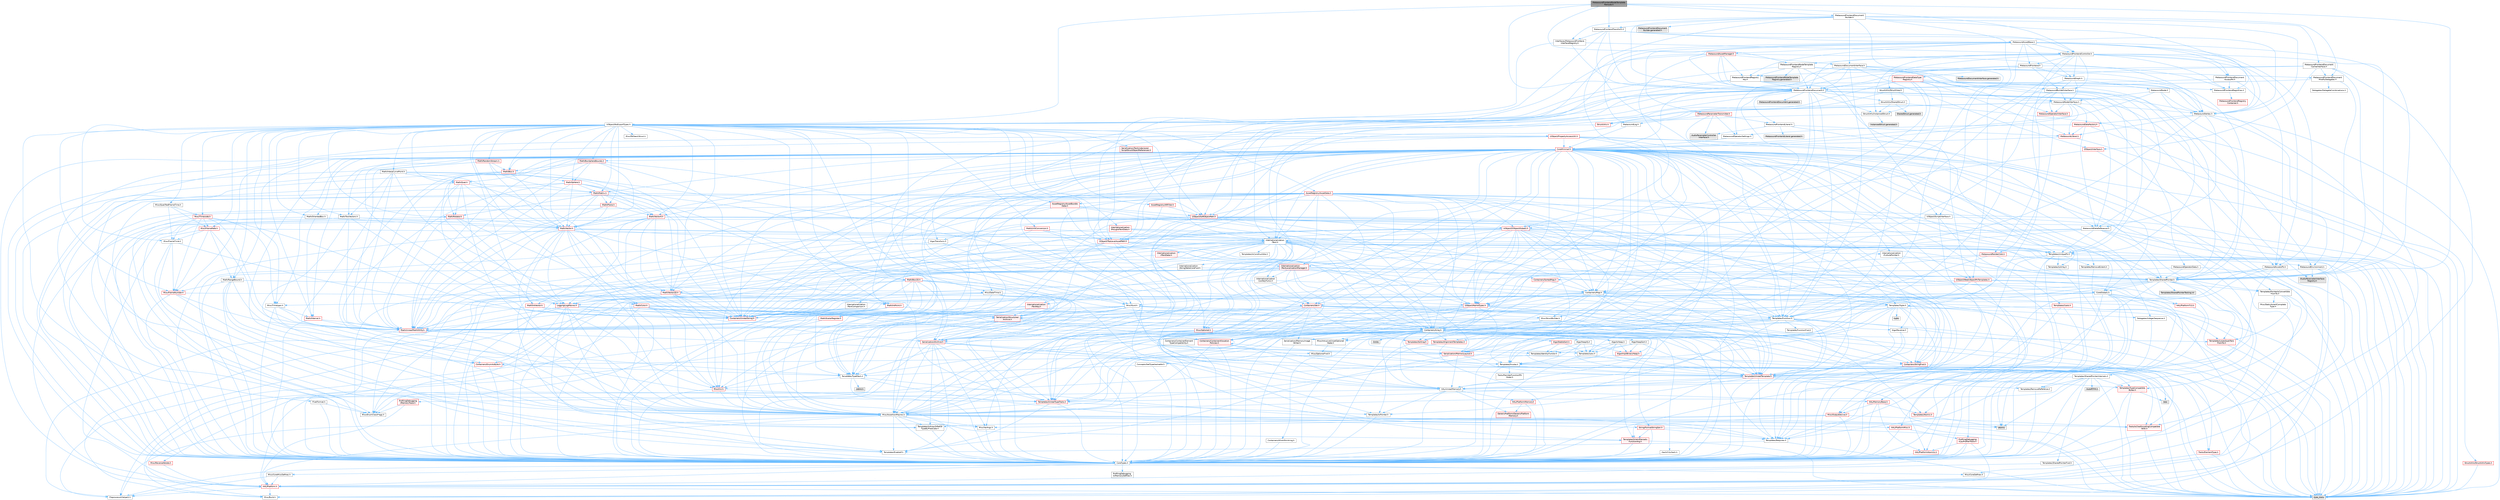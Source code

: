 digraph "MetasoundFrontendNodeTemplateReroute.h"
{
 // INTERACTIVE_SVG=YES
 // LATEX_PDF_SIZE
  bgcolor="transparent";
  edge [fontname=Helvetica,fontsize=10,labelfontname=Helvetica,labelfontsize=10];
  node [fontname=Helvetica,fontsize=10,shape=box,height=0.2,width=0.4];
  Node1 [id="Node000001",label="MetasoundFrontendNodeTemplate\lReroute.h",height=0.2,width=0.4,color="gray40", fillcolor="grey60", style="filled", fontcolor="black",tooltip=" "];
  Node1 -> Node2 [id="edge1_Node000001_Node000002",color="steelblue1",style="solid",tooltip=" "];
  Node2 [id="Node000002",label="MetasoundFrontendController.h",height=0.2,width=0.4,color="grey40", fillcolor="white", style="filled",URL="$d0/d64/MetasoundFrontendController_8h.html",tooltip=" "];
  Node2 -> Node3 [id="edge2_Node000002_Node000003",color="steelblue1",style="solid",tooltip=" "];
  Node3 [id="Node000003",label="MetasoundAccessPtr.h",height=0.2,width=0.4,color="grey40", fillcolor="white", style="filled",URL="$d4/dfa/MetasoundAccessPtr_8h.html",tooltip=" "];
  Node3 -> Node4 [id="edge3_Node000003_Node000004",color="steelblue1",style="solid",tooltip=" "];
  Node4 [id="Node000004",label="Templates/Function.h",height=0.2,width=0.4,color="grey40", fillcolor="white", style="filled",URL="$df/df5/Function_8h.html",tooltip=" "];
  Node4 -> Node5 [id="edge4_Node000004_Node000005",color="steelblue1",style="solid",tooltip=" "];
  Node5 [id="Node000005",label="CoreTypes.h",height=0.2,width=0.4,color="grey40", fillcolor="white", style="filled",URL="$dc/dec/CoreTypes_8h.html",tooltip=" "];
  Node5 -> Node6 [id="edge5_Node000005_Node000006",color="steelblue1",style="solid",tooltip=" "];
  Node6 [id="Node000006",label="HAL/Platform.h",height=0.2,width=0.4,color="red", fillcolor="#FFF0F0", style="filled",URL="$d9/dd0/Platform_8h.html",tooltip=" "];
  Node6 -> Node7 [id="edge6_Node000006_Node000007",color="steelblue1",style="solid",tooltip=" "];
  Node7 [id="Node000007",label="Misc/Build.h",height=0.2,width=0.4,color="grey40", fillcolor="white", style="filled",URL="$d3/dbb/Build_8h.html",tooltip=" "];
  Node6 -> Node9 [id="edge7_Node000006_Node000009",color="steelblue1",style="solid",tooltip=" "];
  Node9 [id="Node000009",label="type_traits",height=0.2,width=0.4,color="grey60", fillcolor="#E0E0E0", style="filled",tooltip=" "];
  Node6 -> Node10 [id="edge8_Node000006_Node000010",color="steelblue1",style="solid",tooltip=" "];
  Node10 [id="Node000010",label="PreprocessorHelpers.h",height=0.2,width=0.4,color="grey40", fillcolor="white", style="filled",URL="$db/ddb/PreprocessorHelpers_8h.html",tooltip=" "];
  Node5 -> Node16 [id="edge9_Node000005_Node000016",color="steelblue1",style="solid",tooltip=" "];
  Node16 [id="Node000016",label="ProfilingDebugging\l/UMemoryDefines.h",height=0.2,width=0.4,color="grey40", fillcolor="white", style="filled",URL="$d2/da2/UMemoryDefines_8h.html",tooltip=" "];
  Node5 -> Node17 [id="edge10_Node000005_Node000017",color="steelblue1",style="solid",tooltip=" "];
  Node17 [id="Node000017",label="Misc/CoreMiscDefines.h",height=0.2,width=0.4,color="grey40", fillcolor="white", style="filled",URL="$da/d38/CoreMiscDefines_8h.html",tooltip=" "];
  Node17 -> Node6 [id="edge11_Node000017_Node000006",color="steelblue1",style="solid",tooltip=" "];
  Node17 -> Node10 [id="edge12_Node000017_Node000010",color="steelblue1",style="solid",tooltip=" "];
  Node5 -> Node18 [id="edge13_Node000005_Node000018",color="steelblue1",style="solid",tooltip=" "];
  Node18 [id="Node000018",label="Misc/CoreDefines.h",height=0.2,width=0.4,color="grey40", fillcolor="white", style="filled",URL="$d3/dd2/CoreDefines_8h.html",tooltip=" "];
  Node4 -> Node19 [id="edge14_Node000004_Node000019",color="steelblue1",style="solid",tooltip=" "];
  Node19 [id="Node000019",label="Misc/AssertionMacros.h",height=0.2,width=0.4,color="grey40", fillcolor="white", style="filled",URL="$d0/dfa/AssertionMacros_8h.html",tooltip=" "];
  Node19 -> Node5 [id="edge15_Node000019_Node000005",color="steelblue1",style="solid",tooltip=" "];
  Node19 -> Node6 [id="edge16_Node000019_Node000006",color="steelblue1",style="solid",tooltip=" "];
  Node19 -> Node20 [id="edge17_Node000019_Node000020",color="steelblue1",style="solid",tooltip=" "];
  Node20 [id="Node000020",label="HAL/PlatformMisc.h",height=0.2,width=0.4,color="red", fillcolor="#FFF0F0", style="filled",URL="$d0/df5/PlatformMisc_8h.html",tooltip=" "];
  Node20 -> Node5 [id="edge18_Node000020_Node000005",color="steelblue1",style="solid",tooltip=" "];
  Node20 -> Node48 [id="edge19_Node000020_Node000048",color="steelblue1",style="solid",tooltip=" "];
  Node48 [id="Node000048",label="ProfilingDebugging\l/CpuProfilerTrace.h",height=0.2,width=0.4,color="red", fillcolor="#FFF0F0", style="filled",URL="$da/dcb/CpuProfilerTrace_8h.html",tooltip=" "];
  Node48 -> Node5 [id="edge20_Node000048_Node000005",color="steelblue1",style="solid",tooltip=" "];
  Node48 -> Node49 [id="edge21_Node000048_Node000049",color="steelblue1",style="solid",tooltip=" "];
  Node49 [id="Node000049",label="HAL/PlatformAtomics.h",height=0.2,width=0.4,color="red", fillcolor="#FFF0F0", style="filled",URL="$d3/d36/PlatformAtomics_8h.html",tooltip=" "];
  Node49 -> Node5 [id="edge22_Node000049_Node000005",color="steelblue1",style="solid",tooltip=" "];
  Node48 -> Node10 [id="edge23_Node000048_Node000010",color="steelblue1",style="solid",tooltip=" "];
  Node48 -> Node7 [id="edge24_Node000048_Node000007",color="steelblue1",style="solid",tooltip=" "];
  Node19 -> Node10 [id="edge25_Node000019_Node000010",color="steelblue1",style="solid",tooltip=" "];
  Node19 -> Node56 [id="edge26_Node000019_Node000056",color="steelblue1",style="solid",tooltip=" "];
  Node56 [id="Node000056",label="Templates/EnableIf.h",height=0.2,width=0.4,color="grey40", fillcolor="white", style="filled",URL="$d7/d60/EnableIf_8h.html",tooltip=" "];
  Node56 -> Node5 [id="edge27_Node000056_Node000005",color="steelblue1",style="solid",tooltip=" "];
  Node19 -> Node57 [id="edge28_Node000019_Node000057",color="steelblue1",style="solid",tooltip=" "];
  Node57 [id="Node000057",label="Templates/IsArrayOrRefOf\lTypeByPredicate.h",height=0.2,width=0.4,color="grey40", fillcolor="white", style="filled",URL="$d6/da1/IsArrayOrRefOfTypeByPredicate_8h.html",tooltip=" "];
  Node57 -> Node5 [id="edge29_Node000057_Node000005",color="steelblue1",style="solid",tooltip=" "];
  Node19 -> Node58 [id="edge30_Node000019_Node000058",color="steelblue1",style="solid",tooltip=" "];
  Node58 [id="Node000058",label="Templates/IsValidVariadic\lFunctionArg.h",height=0.2,width=0.4,color="red", fillcolor="#FFF0F0", style="filled",URL="$d0/dc8/IsValidVariadicFunctionArg_8h.html",tooltip=" "];
  Node58 -> Node5 [id="edge31_Node000058_Node000005",color="steelblue1",style="solid",tooltip=" "];
  Node58 -> Node9 [id="edge32_Node000058_Node000009",color="steelblue1",style="solid",tooltip=" "];
  Node19 -> Node60 [id="edge33_Node000019_Node000060",color="steelblue1",style="solid",tooltip=" "];
  Node60 [id="Node000060",label="Traits/IsCharEncodingCompatible\lWith.h",height=0.2,width=0.4,color="red", fillcolor="#FFF0F0", style="filled",URL="$df/dd1/IsCharEncodingCompatibleWith_8h.html",tooltip=" "];
  Node60 -> Node9 [id="edge34_Node000060_Node000009",color="steelblue1",style="solid",tooltip=" "];
  Node19 -> Node62 [id="edge35_Node000019_Node000062",color="steelblue1",style="solid",tooltip=" "];
  Node62 [id="Node000062",label="Misc/VarArgs.h",height=0.2,width=0.4,color="grey40", fillcolor="white", style="filled",URL="$d5/d6f/VarArgs_8h.html",tooltip=" "];
  Node62 -> Node5 [id="edge36_Node000062_Node000005",color="steelblue1",style="solid",tooltip=" "];
  Node19 -> Node63 [id="edge37_Node000019_Node000063",color="steelblue1",style="solid",tooltip=" "];
  Node63 [id="Node000063",label="String/FormatStringSan.h",height=0.2,width=0.4,color="red", fillcolor="#FFF0F0", style="filled",URL="$d3/d8b/FormatStringSan_8h.html",tooltip=" "];
  Node63 -> Node9 [id="edge38_Node000063_Node000009",color="steelblue1",style="solid",tooltip=" "];
  Node63 -> Node5 [id="edge39_Node000063_Node000005",color="steelblue1",style="solid",tooltip=" "];
  Node63 -> Node64 [id="edge40_Node000063_Node000064",color="steelblue1",style="solid",tooltip=" "];
  Node64 [id="Node000064",label="Templates/Requires.h",height=0.2,width=0.4,color="grey40", fillcolor="white", style="filled",URL="$dc/d96/Requires_8h.html",tooltip=" "];
  Node64 -> Node56 [id="edge41_Node000064_Node000056",color="steelblue1",style="solid",tooltip=" "];
  Node64 -> Node9 [id="edge42_Node000064_Node000009",color="steelblue1",style="solid",tooltip=" "];
  Node63 -> Node58 [id="edge43_Node000063_Node000058",color="steelblue1",style="solid",tooltip=" "];
  Node19 -> Node69 [id="edge44_Node000019_Node000069",color="steelblue1",style="solid",tooltip=" "];
  Node69 [id="Node000069",label="atomic",height=0.2,width=0.4,color="grey60", fillcolor="#E0E0E0", style="filled",tooltip=" "];
  Node4 -> Node70 [id="edge45_Node000004_Node000070",color="steelblue1",style="solid",tooltip=" "];
  Node70 [id="Node000070",label="Misc/IntrusiveUnsetOptional\lState.h",height=0.2,width=0.4,color="grey40", fillcolor="white", style="filled",URL="$d2/d0a/IntrusiveUnsetOptionalState_8h.html",tooltip=" "];
  Node70 -> Node71 [id="edge46_Node000070_Node000071",color="steelblue1",style="solid",tooltip=" "];
  Node71 [id="Node000071",label="Misc/OptionalFwd.h",height=0.2,width=0.4,color="grey40", fillcolor="white", style="filled",URL="$dc/d50/OptionalFwd_8h.html",tooltip=" "];
  Node4 -> Node72 [id="edge47_Node000004_Node000072",color="steelblue1",style="solid",tooltip=" "];
  Node72 [id="Node000072",label="HAL/UnrealMemory.h",height=0.2,width=0.4,color="grey40", fillcolor="white", style="filled",URL="$d9/d96/UnrealMemory_8h.html",tooltip=" "];
  Node72 -> Node5 [id="edge48_Node000072_Node000005",color="steelblue1",style="solid",tooltip=" "];
  Node72 -> Node73 [id="edge49_Node000072_Node000073",color="steelblue1",style="solid",tooltip=" "];
  Node73 [id="Node000073",label="GenericPlatform/GenericPlatform\lMemory.h",height=0.2,width=0.4,color="red", fillcolor="#FFF0F0", style="filled",URL="$dd/d22/GenericPlatformMemory_8h.html",tooltip=" "];
  Node73 -> Node5 [id="edge50_Node000073_Node000005",color="steelblue1",style="solid",tooltip=" "];
  Node72 -> Node76 [id="edge51_Node000072_Node000076",color="steelblue1",style="solid",tooltip=" "];
  Node76 [id="Node000076",label="HAL/MemoryBase.h",height=0.2,width=0.4,color="red", fillcolor="#FFF0F0", style="filled",URL="$d6/d9f/MemoryBase_8h.html",tooltip=" "];
  Node76 -> Node5 [id="edge52_Node000076_Node000005",color="steelblue1",style="solid",tooltip=" "];
  Node76 -> Node49 [id="edge53_Node000076_Node000049",color="steelblue1",style="solid",tooltip=" "];
  Node76 -> Node78 [id="edge54_Node000076_Node000078",color="steelblue1",style="solid",tooltip=" "];
  Node78 [id="Node000078",label="Misc/OutputDevice.h",height=0.2,width=0.4,color="red", fillcolor="#FFF0F0", style="filled",URL="$d7/d32/OutputDevice_8h.html",tooltip=" "];
  Node78 -> Node5 [id="edge55_Node000078_Node000005",color="steelblue1",style="solid",tooltip=" "];
  Node78 -> Node62 [id="edge56_Node000078_Node000062",color="steelblue1",style="solid",tooltip=" "];
  Node78 -> Node57 [id="edge57_Node000078_Node000057",color="steelblue1",style="solid",tooltip=" "];
  Node78 -> Node58 [id="edge58_Node000078_Node000058",color="steelblue1",style="solid",tooltip=" "];
  Node78 -> Node60 [id="edge59_Node000078_Node000060",color="steelblue1",style="solid",tooltip=" "];
  Node76 -> Node80 [id="edge60_Node000076_Node000080",color="steelblue1",style="solid",tooltip=" "];
  Node80 [id="Node000080",label="Templates/Atomic.h",height=0.2,width=0.4,color="red", fillcolor="#FFF0F0", style="filled",URL="$d3/d91/Atomic_8h.html",tooltip=" "];
  Node80 -> Node69 [id="edge61_Node000080_Node000069",color="steelblue1",style="solid",tooltip=" "];
  Node72 -> Node89 [id="edge62_Node000072_Node000089",color="steelblue1",style="solid",tooltip=" "];
  Node89 [id="Node000089",label="HAL/PlatformMemory.h",height=0.2,width=0.4,color="red", fillcolor="#FFF0F0", style="filled",URL="$de/d68/PlatformMemory_8h.html",tooltip=" "];
  Node89 -> Node5 [id="edge63_Node000089_Node000005",color="steelblue1",style="solid",tooltip=" "];
  Node89 -> Node73 [id="edge64_Node000089_Node000073",color="steelblue1",style="solid",tooltip=" "];
  Node72 -> Node91 [id="edge65_Node000072_Node000091",color="steelblue1",style="solid",tooltip=" "];
  Node91 [id="Node000091",label="ProfilingDebugging\l/MemoryTrace.h",height=0.2,width=0.4,color="red", fillcolor="#FFF0F0", style="filled",URL="$da/dd7/MemoryTrace_8h.html",tooltip=" "];
  Node91 -> Node6 [id="edge66_Node000091_Node000006",color="steelblue1",style="solid",tooltip=" "];
  Node91 -> Node44 [id="edge67_Node000091_Node000044",color="steelblue1",style="solid",tooltip=" "];
  Node44 [id="Node000044",label="Misc/EnumClassFlags.h",height=0.2,width=0.4,color="grey40", fillcolor="white", style="filled",URL="$d8/de7/EnumClassFlags_8h.html",tooltip=" "];
  Node72 -> Node92 [id="edge68_Node000072_Node000092",color="steelblue1",style="solid",tooltip=" "];
  Node92 [id="Node000092",label="Templates/IsPointer.h",height=0.2,width=0.4,color="grey40", fillcolor="white", style="filled",URL="$d7/d05/IsPointer_8h.html",tooltip=" "];
  Node92 -> Node5 [id="edge69_Node000092_Node000005",color="steelblue1",style="solid",tooltip=" "];
  Node4 -> Node93 [id="edge70_Node000004_Node000093",color="steelblue1",style="solid",tooltip=" "];
  Node93 [id="Node000093",label="Templates/FunctionFwd.h",height=0.2,width=0.4,color="grey40", fillcolor="white", style="filled",URL="$d6/d54/FunctionFwd_8h.html",tooltip=" "];
  Node4 -> Node94 [id="edge71_Node000004_Node000094",color="steelblue1",style="solid",tooltip=" "];
  Node94 [id="Node000094",label="Templates/UnrealTypeTraits.h",height=0.2,width=0.4,color="red", fillcolor="#FFF0F0", style="filled",URL="$d2/d2d/UnrealTypeTraits_8h.html",tooltip=" "];
  Node94 -> Node5 [id="edge72_Node000094_Node000005",color="steelblue1",style="solid",tooltip=" "];
  Node94 -> Node92 [id="edge73_Node000094_Node000092",color="steelblue1",style="solid",tooltip=" "];
  Node94 -> Node19 [id="edge74_Node000094_Node000019",color="steelblue1",style="solid",tooltip=" "];
  Node94 -> Node56 [id="edge75_Node000094_Node000056",color="steelblue1",style="solid",tooltip=" "];
  Node4 -> Node99 [id="edge76_Node000004_Node000099",color="steelblue1",style="solid",tooltip=" "];
  Node99 [id="Node000099",label="Templates/Invoke.h",height=0.2,width=0.4,color="grey40", fillcolor="white", style="filled",URL="$d7/deb/Invoke_8h.html",tooltip=" "];
  Node99 -> Node5 [id="edge77_Node000099_Node000005",color="steelblue1",style="solid",tooltip=" "];
  Node99 -> Node100 [id="edge78_Node000099_Node000100",color="steelblue1",style="solid",tooltip=" "];
  Node100 [id="Node000100",label="Traits/MemberFunctionPtr\lOuter.h",height=0.2,width=0.4,color="grey40", fillcolor="white", style="filled",URL="$db/da7/MemberFunctionPtrOuter_8h.html",tooltip=" "];
  Node99 -> Node101 [id="edge79_Node000099_Node000101",color="steelblue1",style="solid",tooltip=" "];
  Node101 [id="Node000101",label="Templates/UnrealTemplate.h",height=0.2,width=0.4,color="red", fillcolor="#FFF0F0", style="filled",URL="$d4/d24/UnrealTemplate_8h.html",tooltip=" "];
  Node101 -> Node5 [id="edge80_Node000101_Node000005",color="steelblue1",style="solid",tooltip=" "];
  Node101 -> Node92 [id="edge81_Node000101_Node000092",color="steelblue1",style="solid",tooltip=" "];
  Node101 -> Node72 [id="edge82_Node000101_Node000072",color="steelblue1",style="solid",tooltip=" "];
  Node101 -> Node94 [id="edge83_Node000101_Node000094",color="steelblue1",style="solid",tooltip=" "];
  Node101 -> Node104 [id="edge84_Node000101_Node000104",color="steelblue1",style="solid",tooltip=" "];
  Node104 [id="Node000104",label="Templates/RemoveReference.h",height=0.2,width=0.4,color="grey40", fillcolor="white", style="filled",URL="$da/dbe/RemoveReference_8h.html",tooltip=" "];
  Node104 -> Node5 [id="edge85_Node000104_Node000005",color="steelblue1",style="solid",tooltip=" "];
  Node101 -> Node64 [id="edge86_Node000101_Node000064",color="steelblue1",style="solid",tooltip=" "];
  Node101 -> Node105 [id="edge87_Node000101_Node000105",color="steelblue1",style="solid",tooltip=" "];
  Node105 [id="Node000105",label="Templates/TypeCompatible\lBytes.h",height=0.2,width=0.4,color="red", fillcolor="#FFF0F0", style="filled",URL="$df/d0a/TypeCompatibleBytes_8h.html",tooltip=" "];
  Node105 -> Node5 [id="edge88_Node000105_Node000005",color="steelblue1",style="solid",tooltip=" "];
  Node105 -> Node33 [id="edge89_Node000105_Node000033",color="steelblue1",style="solid",tooltip=" "];
  Node33 [id="Node000033",label="new",height=0.2,width=0.4,color="grey60", fillcolor="#E0E0E0", style="filled",tooltip=" "];
  Node105 -> Node9 [id="edge90_Node000105_Node000009",color="steelblue1",style="solid",tooltip=" "];
  Node101 -> Node9 [id="edge91_Node000101_Node000009",color="steelblue1",style="solid",tooltip=" "];
  Node99 -> Node9 [id="edge92_Node000099_Node000009",color="steelblue1",style="solid",tooltip=" "];
  Node4 -> Node101 [id="edge93_Node000004_Node000101",color="steelblue1",style="solid",tooltip=" "];
  Node4 -> Node64 [id="edge94_Node000004_Node000064",color="steelblue1",style="solid",tooltip=" "];
  Node4 -> Node107 [id="edge95_Node000004_Node000107",color="steelblue1",style="solid",tooltip=" "];
  Node107 [id="Node000107",label="Math/UnrealMathUtility.h",height=0.2,width=0.4,color="red", fillcolor="#FFF0F0", style="filled",URL="$db/db8/UnrealMathUtility_8h.html",tooltip=" "];
  Node107 -> Node5 [id="edge96_Node000107_Node000005",color="steelblue1",style="solid",tooltip=" "];
  Node107 -> Node19 [id="edge97_Node000107_Node000019",color="steelblue1",style="solid",tooltip=" "];
  Node107 -> Node64 [id="edge98_Node000107_Node000064",color="steelblue1",style="solid",tooltip=" "];
  Node4 -> Node33 [id="edge99_Node000004_Node000033",color="steelblue1",style="solid",tooltip=" "];
  Node4 -> Node9 [id="edge100_Node000004_Node000009",color="steelblue1",style="solid",tooltip=" "];
  Node3 -> Node64 [id="edge101_Node000003_Node000064",color="steelblue1",style="solid",tooltip=" "];
  Node3 -> Node116 [id="edge102_Node000003_Node000116",color="steelblue1",style="solid",tooltip=" "];
  Node116 [id="Node000116",label="Templates/SharedPointer.h",height=0.2,width=0.4,color="grey40", fillcolor="white", style="filled",URL="$d2/d17/SharedPointer_8h.html",tooltip=" "];
  Node116 -> Node5 [id="edge103_Node000116_Node000005",color="steelblue1",style="solid",tooltip=" "];
  Node116 -> Node70 [id="edge104_Node000116_Node000070",color="steelblue1",style="solid",tooltip=" "];
  Node116 -> Node117 [id="edge105_Node000116_Node000117",color="steelblue1",style="solid",tooltip=" "];
  Node117 [id="Node000117",label="Templates/PointerIsConvertible\lFromTo.h",height=0.2,width=0.4,color="grey40", fillcolor="white", style="filled",URL="$d6/d65/PointerIsConvertibleFromTo_8h.html",tooltip=" "];
  Node117 -> Node5 [id="edge106_Node000117_Node000005",color="steelblue1",style="solid",tooltip=" "];
  Node117 -> Node26 [id="edge107_Node000117_Node000026",color="steelblue1",style="solid",tooltip=" "];
  Node26 [id="Node000026",label="Misc/StaticAssertComplete\lType.h",height=0.2,width=0.4,color="grey40", fillcolor="white", style="filled",URL="$d5/d4e/StaticAssertCompleteType_8h.html",tooltip=" "];
  Node117 -> Node118 [id="edge108_Node000117_Node000118",color="steelblue1",style="solid",tooltip=" "];
  Node118 [id="Node000118",label="Templates/LosesQualifiers\lFromTo.h",height=0.2,width=0.4,color="red", fillcolor="#FFF0F0", style="filled",URL="$d2/db3/LosesQualifiersFromTo_8h.html",tooltip=" "];
  Node118 -> Node9 [id="edge109_Node000118_Node000009",color="steelblue1",style="solid",tooltip=" "];
  Node117 -> Node9 [id="edge110_Node000117_Node000009",color="steelblue1",style="solid",tooltip=" "];
  Node116 -> Node19 [id="edge111_Node000116_Node000019",color="steelblue1",style="solid",tooltip=" "];
  Node116 -> Node72 [id="edge112_Node000116_Node000072",color="steelblue1",style="solid",tooltip=" "];
  Node116 -> Node119 [id="edge113_Node000116_Node000119",color="steelblue1",style="solid",tooltip=" "];
  Node119 [id="Node000119",label="Containers/Array.h",height=0.2,width=0.4,color="grey40", fillcolor="white", style="filled",URL="$df/dd0/Array_8h.html",tooltip=" "];
  Node119 -> Node5 [id="edge114_Node000119_Node000005",color="steelblue1",style="solid",tooltip=" "];
  Node119 -> Node19 [id="edge115_Node000119_Node000019",color="steelblue1",style="solid",tooltip=" "];
  Node119 -> Node70 [id="edge116_Node000119_Node000070",color="steelblue1",style="solid",tooltip=" "];
  Node119 -> Node120 [id="edge117_Node000119_Node000120",color="steelblue1",style="solid",tooltip=" "];
  Node120 [id="Node000120",label="Misc/ReverseIterate.h",height=0.2,width=0.4,color="red", fillcolor="#FFF0F0", style="filled",URL="$db/de3/ReverseIterate_8h.html",tooltip=" "];
  Node120 -> Node6 [id="edge118_Node000120_Node000006",color="steelblue1",style="solid",tooltip=" "];
  Node119 -> Node72 [id="edge119_Node000119_Node000072",color="steelblue1",style="solid",tooltip=" "];
  Node119 -> Node94 [id="edge120_Node000119_Node000094",color="steelblue1",style="solid",tooltip=" "];
  Node119 -> Node101 [id="edge121_Node000119_Node000101",color="steelblue1",style="solid",tooltip=" "];
  Node119 -> Node122 [id="edge122_Node000119_Node000122",color="steelblue1",style="solid",tooltip=" "];
  Node122 [id="Node000122",label="Containers/AllowShrinking.h",height=0.2,width=0.4,color="grey40", fillcolor="white", style="filled",URL="$d7/d1a/AllowShrinking_8h.html",tooltip=" "];
  Node122 -> Node5 [id="edge123_Node000122_Node000005",color="steelblue1",style="solid",tooltip=" "];
  Node119 -> Node123 [id="edge124_Node000119_Node000123",color="steelblue1",style="solid",tooltip=" "];
  Node123 [id="Node000123",label="Containers/ContainerAllocation\lPolicies.h",height=0.2,width=0.4,color="red", fillcolor="#FFF0F0", style="filled",URL="$d7/dff/ContainerAllocationPolicies_8h.html",tooltip=" "];
  Node123 -> Node5 [id="edge125_Node000123_Node000005",color="steelblue1",style="solid",tooltip=" "];
  Node123 -> Node123 [id="edge126_Node000123_Node000123",color="steelblue1",style="solid",tooltip=" "];
  Node123 -> Node72 [id="edge127_Node000123_Node000072",color="steelblue1",style="solid",tooltip=" "];
  Node123 -> Node19 [id="edge128_Node000123_Node000019",color="steelblue1",style="solid",tooltip=" "];
  Node123 -> Node105 [id="edge129_Node000123_Node000105",color="steelblue1",style="solid",tooltip=" "];
  Node123 -> Node9 [id="edge130_Node000123_Node000009",color="steelblue1",style="solid",tooltip=" "];
  Node119 -> Node127 [id="edge131_Node000119_Node000127",color="steelblue1",style="solid",tooltip=" "];
  Node127 [id="Node000127",label="Containers/ContainerElement\lTypeCompatibility.h",height=0.2,width=0.4,color="grey40", fillcolor="white", style="filled",URL="$df/ddf/ContainerElementTypeCompatibility_8h.html",tooltip=" "];
  Node127 -> Node5 [id="edge132_Node000127_Node000005",color="steelblue1",style="solid",tooltip=" "];
  Node127 -> Node94 [id="edge133_Node000127_Node000094",color="steelblue1",style="solid",tooltip=" "];
  Node119 -> Node128 [id="edge134_Node000119_Node000128",color="steelblue1",style="solid",tooltip=" "];
  Node128 [id="Node000128",label="Serialization/Archive.h",height=0.2,width=0.4,color="red", fillcolor="#FFF0F0", style="filled",URL="$d7/d3b/Archive_8h.html",tooltip=" "];
  Node128 -> Node5 [id="edge135_Node000128_Node000005",color="steelblue1",style="solid",tooltip=" "];
  Node128 -> Node19 [id="edge136_Node000128_Node000019",color="steelblue1",style="solid",tooltip=" "];
  Node128 -> Node7 [id="edge137_Node000128_Node000007",color="steelblue1",style="solid",tooltip=" "];
  Node128 -> Node62 [id="edge138_Node000128_Node000062",color="steelblue1",style="solid",tooltip=" "];
  Node128 -> Node56 [id="edge139_Node000128_Node000056",color="steelblue1",style="solid",tooltip=" "];
  Node128 -> Node57 [id="edge140_Node000128_Node000057",color="steelblue1",style="solid",tooltip=" "];
  Node128 -> Node58 [id="edge141_Node000128_Node000058",color="steelblue1",style="solid",tooltip=" "];
  Node128 -> Node101 [id="edge142_Node000128_Node000101",color="steelblue1",style="solid",tooltip=" "];
  Node128 -> Node60 [id="edge143_Node000128_Node000060",color="steelblue1",style="solid",tooltip=" "];
  Node119 -> Node138 [id="edge144_Node000119_Node000138",color="steelblue1",style="solid",tooltip=" "];
  Node138 [id="Node000138",label="Serialization/MemoryImage\lWriter.h",height=0.2,width=0.4,color="grey40", fillcolor="white", style="filled",URL="$d0/d08/MemoryImageWriter_8h.html",tooltip=" "];
  Node138 -> Node5 [id="edge145_Node000138_Node000005",color="steelblue1",style="solid",tooltip=" "];
  Node138 -> Node139 [id="edge146_Node000138_Node000139",color="steelblue1",style="solid",tooltip=" "];
  Node139 [id="Node000139",label="Serialization/MemoryLayout.h",height=0.2,width=0.4,color="red", fillcolor="#FFF0F0", style="filled",URL="$d7/d66/MemoryLayout_8h.html",tooltip=" "];
  Node139 -> Node142 [id="edge147_Node000139_Node000142",color="steelblue1",style="solid",tooltip=" "];
  Node142 [id="Node000142",label="Containers/EnumAsByte.h",height=0.2,width=0.4,color="red", fillcolor="#FFF0F0", style="filled",URL="$d6/d9a/EnumAsByte_8h.html",tooltip=" "];
  Node142 -> Node5 [id="edge148_Node000142_Node000005",color="steelblue1",style="solid",tooltip=" "];
  Node142 -> Node143 [id="edge149_Node000142_Node000143",color="steelblue1",style="solid",tooltip=" "];
  Node143 [id="Node000143",label="Templates/TypeHash.h",height=0.2,width=0.4,color="grey40", fillcolor="white", style="filled",URL="$d1/d62/TypeHash_8h.html",tooltip=" "];
  Node143 -> Node5 [id="edge150_Node000143_Node000005",color="steelblue1",style="solid",tooltip=" "];
  Node143 -> Node64 [id="edge151_Node000143_Node000064",color="steelblue1",style="solid",tooltip=" "];
  Node143 -> Node144 [id="edge152_Node000143_Node000144",color="steelblue1",style="solid",tooltip=" "];
  Node144 [id="Node000144",label="Misc/Crc.h",height=0.2,width=0.4,color="red", fillcolor="#FFF0F0", style="filled",URL="$d4/dd2/Crc_8h.html",tooltip=" "];
  Node144 -> Node5 [id="edge153_Node000144_Node000005",color="steelblue1",style="solid",tooltip=" "];
  Node144 -> Node19 [id="edge154_Node000144_Node000019",color="steelblue1",style="solid",tooltip=" "];
  Node144 -> Node94 [id="edge155_Node000144_Node000094",color="steelblue1",style="solid",tooltip=" "];
  Node143 -> Node149 [id="edge156_Node000143_Node000149",color="steelblue1",style="solid",tooltip=" "];
  Node149 [id="Node000149",label="stdint.h",height=0.2,width=0.4,color="grey60", fillcolor="#E0E0E0", style="filled",tooltip=" "];
  Node143 -> Node9 [id="edge157_Node000143_Node000009",color="steelblue1",style="solid",tooltip=" "];
  Node139 -> Node22 [id="edge158_Node000139_Node000022",color="steelblue1",style="solid",tooltip=" "];
  Node22 [id="Node000022",label="Containers/StringFwd.h",height=0.2,width=0.4,color="red", fillcolor="#FFF0F0", style="filled",URL="$df/d37/StringFwd_8h.html",tooltip=" "];
  Node22 -> Node5 [id="edge159_Node000022_Node000005",color="steelblue1",style="solid",tooltip=" "];
  Node22 -> Node23 [id="edge160_Node000022_Node000023",color="steelblue1",style="solid",tooltip=" "];
  Node23 [id="Node000023",label="Traits/ElementType.h",height=0.2,width=0.4,color="red", fillcolor="#FFF0F0", style="filled",URL="$d5/d4f/ElementType_8h.html",tooltip=" "];
  Node23 -> Node6 [id="edge161_Node000023_Node000006",color="steelblue1",style="solid",tooltip=" "];
  Node23 -> Node9 [id="edge162_Node000023_Node000009",color="steelblue1",style="solid",tooltip=" "];
  Node139 -> Node72 [id="edge163_Node000139_Node000072",color="steelblue1",style="solid",tooltip=" "];
  Node139 -> Node56 [id="edge164_Node000139_Node000056",color="steelblue1",style="solid",tooltip=" "];
  Node139 -> Node101 [id="edge165_Node000139_Node000101",color="steelblue1",style="solid",tooltip=" "];
  Node119 -> Node152 [id="edge166_Node000119_Node000152",color="steelblue1",style="solid",tooltip=" "];
  Node152 [id="Node000152",label="Algo/Heapify.h",height=0.2,width=0.4,color="grey40", fillcolor="white", style="filled",URL="$d0/d2a/Heapify_8h.html",tooltip=" "];
  Node152 -> Node153 [id="edge167_Node000152_Node000153",color="steelblue1",style="solid",tooltip=" "];
  Node153 [id="Node000153",label="Algo/Impl/BinaryHeap.h",height=0.2,width=0.4,color="red", fillcolor="#FFF0F0", style="filled",URL="$d7/da3/Algo_2Impl_2BinaryHeap_8h.html",tooltip=" "];
  Node153 -> Node99 [id="edge168_Node000153_Node000099",color="steelblue1",style="solid",tooltip=" "];
  Node153 -> Node9 [id="edge169_Node000153_Node000009",color="steelblue1",style="solid",tooltip=" "];
  Node152 -> Node156 [id="edge170_Node000152_Node000156",color="steelblue1",style="solid",tooltip=" "];
  Node156 [id="Node000156",label="Templates/IdentityFunctor.h",height=0.2,width=0.4,color="grey40", fillcolor="white", style="filled",URL="$d7/d2e/IdentityFunctor_8h.html",tooltip=" "];
  Node156 -> Node6 [id="edge171_Node000156_Node000006",color="steelblue1",style="solid",tooltip=" "];
  Node152 -> Node99 [id="edge172_Node000152_Node000099",color="steelblue1",style="solid",tooltip=" "];
  Node152 -> Node157 [id="edge173_Node000152_Node000157",color="steelblue1",style="solid",tooltip=" "];
  Node157 [id="Node000157",label="Templates/Less.h",height=0.2,width=0.4,color="grey40", fillcolor="white", style="filled",URL="$de/dc8/Less_8h.html",tooltip=" "];
  Node157 -> Node5 [id="edge174_Node000157_Node000005",color="steelblue1",style="solid",tooltip=" "];
  Node157 -> Node101 [id="edge175_Node000157_Node000101",color="steelblue1",style="solid",tooltip=" "];
  Node152 -> Node101 [id="edge176_Node000152_Node000101",color="steelblue1",style="solid",tooltip=" "];
  Node119 -> Node158 [id="edge177_Node000119_Node000158",color="steelblue1",style="solid",tooltip=" "];
  Node158 [id="Node000158",label="Algo/HeapSort.h",height=0.2,width=0.4,color="grey40", fillcolor="white", style="filled",URL="$d3/d92/HeapSort_8h.html",tooltip=" "];
  Node158 -> Node153 [id="edge178_Node000158_Node000153",color="steelblue1",style="solid",tooltip=" "];
  Node158 -> Node156 [id="edge179_Node000158_Node000156",color="steelblue1",style="solid",tooltip=" "];
  Node158 -> Node157 [id="edge180_Node000158_Node000157",color="steelblue1",style="solid",tooltip=" "];
  Node158 -> Node101 [id="edge181_Node000158_Node000101",color="steelblue1",style="solid",tooltip=" "];
  Node119 -> Node159 [id="edge182_Node000119_Node000159",color="steelblue1",style="solid",tooltip=" "];
  Node159 [id="Node000159",label="Algo/IsHeap.h",height=0.2,width=0.4,color="grey40", fillcolor="white", style="filled",URL="$de/d32/IsHeap_8h.html",tooltip=" "];
  Node159 -> Node153 [id="edge183_Node000159_Node000153",color="steelblue1",style="solid",tooltip=" "];
  Node159 -> Node156 [id="edge184_Node000159_Node000156",color="steelblue1",style="solid",tooltip=" "];
  Node159 -> Node99 [id="edge185_Node000159_Node000099",color="steelblue1",style="solid",tooltip=" "];
  Node159 -> Node157 [id="edge186_Node000159_Node000157",color="steelblue1",style="solid",tooltip=" "];
  Node159 -> Node101 [id="edge187_Node000159_Node000101",color="steelblue1",style="solid",tooltip=" "];
  Node119 -> Node153 [id="edge188_Node000119_Node000153",color="steelblue1",style="solid",tooltip=" "];
  Node119 -> Node160 [id="edge189_Node000119_Node000160",color="steelblue1",style="solid",tooltip=" "];
  Node160 [id="Node000160",label="Algo/StableSort.h",height=0.2,width=0.4,color="red", fillcolor="#FFF0F0", style="filled",URL="$d7/d3c/StableSort_8h.html",tooltip=" "];
  Node160 -> Node156 [id="edge190_Node000160_Node000156",color="steelblue1",style="solid",tooltip=" "];
  Node160 -> Node99 [id="edge191_Node000160_Node000099",color="steelblue1",style="solid",tooltip=" "];
  Node160 -> Node157 [id="edge192_Node000160_Node000157",color="steelblue1",style="solid",tooltip=" "];
  Node160 -> Node101 [id="edge193_Node000160_Node000101",color="steelblue1",style="solid",tooltip=" "];
  Node119 -> Node163 [id="edge194_Node000119_Node000163",color="steelblue1",style="solid",tooltip=" "];
  Node163 [id="Node000163",label="Concepts/GetTypeHashable.h",height=0.2,width=0.4,color="grey40", fillcolor="white", style="filled",URL="$d3/da2/GetTypeHashable_8h.html",tooltip=" "];
  Node163 -> Node5 [id="edge195_Node000163_Node000005",color="steelblue1",style="solid",tooltip=" "];
  Node163 -> Node143 [id="edge196_Node000163_Node000143",color="steelblue1",style="solid",tooltip=" "];
  Node119 -> Node156 [id="edge197_Node000119_Node000156",color="steelblue1",style="solid",tooltip=" "];
  Node119 -> Node99 [id="edge198_Node000119_Node000099",color="steelblue1",style="solid",tooltip=" "];
  Node119 -> Node157 [id="edge199_Node000119_Node000157",color="steelblue1",style="solid",tooltip=" "];
  Node119 -> Node118 [id="edge200_Node000119_Node000118",color="steelblue1",style="solid",tooltip=" "];
  Node119 -> Node64 [id="edge201_Node000119_Node000064",color="steelblue1",style="solid",tooltip=" "];
  Node119 -> Node164 [id="edge202_Node000119_Node000164",color="steelblue1",style="solid",tooltip=" "];
  Node164 [id="Node000164",label="Templates/Sorting.h",height=0.2,width=0.4,color="red", fillcolor="#FFF0F0", style="filled",URL="$d3/d9e/Sorting_8h.html",tooltip=" "];
  Node164 -> Node5 [id="edge203_Node000164_Node000005",color="steelblue1",style="solid",tooltip=" "];
  Node164 -> Node157 [id="edge204_Node000164_Node000157",color="steelblue1",style="solid",tooltip=" "];
  Node119 -> Node167 [id="edge205_Node000119_Node000167",color="steelblue1",style="solid",tooltip=" "];
  Node167 [id="Node000167",label="Templates/AlignmentTemplates.h",height=0.2,width=0.4,color="red", fillcolor="#FFF0F0", style="filled",URL="$dd/d32/AlignmentTemplates_8h.html",tooltip=" "];
  Node167 -> Node5 [id="edge206_Node000167_Node000005",color="steelblue1",style="solid",tooltip=" "];
  Node167 -> Node92 [id="edge207_Node000167_Node000092",color="steelblue1",style="solid",tooltip=" "];
  Node119 -> Node23 [id="edge208_Node000119_Node000023",color="steelblue1",style="solid",tooltip=" "];
  Node119 -> Node114 [id="edge209_Node000119_Node000114",color="steelblue1",style="solid",tooltip=" "];
  Node114 [id="Node000114",label="limits",height=0.2,width=0.4,color="grey60", fillcolor="#E0E0E0", style="filled",tooltip=" "];
  Node119 -> Node9 [id="edge210_Node000119_Node000009",color="steelblue1",style="solid",tooltip=" "];
  Node116 -> Node168 [id="edge211_Node000116_Node000168",color="steelblue1",style="solid",tooltip=" "];
  Node168 [id="Node000168",label="Containers/Map.h",height=0.2,width=0.4,color="grey40", fillcolor="white", style="filled",URL="$df/d79/Map_8h.html",tooltip=" "];
  Node168 -> Node5 [id="edge212_Node000168_Node000005",color="steelblue1",style="solid",tooltip=" "];
  Node168 -> Node169 [id="edge213_Node000168_Node000169",color="steelblue1",style="solid",tooltip=" "];
  Node169 [id="Node000169",label="Algo/Reverse.h",height=0.2,width=0.4,color="grey40", fillcolor="white", style="filled",URL="$d5/d93/Reverse_8h.html",tooltip=" "];
  Node169 -> Node5 [id="edge214_Node000169_Node000005",color="steelblue1",style="solid",tooltip=" "];
  Node169 -> Node101 [id="edge215_Node000169_Node000101",color="steelblue1",style="solid",tooltip=" "];
  Node168 -> Node127 [id="edge216_Node000168_Node000127",color="steelblue1",style="solid",tooltip=" "];
  Node168 -> Node170 [id="edge217_Node000168_Node000170",color="steelblue1",style="solid",tooltip=" "];
  Node170 [id="Node000170",label="Containers/Set.h",height=0.2,width=0.4,color="red", fillcolor="#FFF0F0", style="filled",URL="$d4/d45/Set_8h.html",tooltip=" "];
  Node170 -> Node123 [id="edge218_Node000170_Node000123",color="steelblue1",style="solid",tooltip=" "];
  Node170 -> Node127 [id="edge219_Node000170_Node000127",color="steelblue1",style="solid",tooltip=" "];
  Node170 -> Node107 [id="edge220_Node000170_Node000107",color="steelblue1",style="solid",tooltip=" "];
  Node170 -> Node19 [id="edge221_Node000170_Node000019",color="steelblue1",style="solid",tooltip=" "];
  Node170 -> Node195 [id="edge222_Node000170_Node000195",color="steelblue1",style="solid",tooltip=" "];
  Node195 [id="Node000195",label="Misc/StructBuilder.h",height=0.2,width=0.4,color="grey40", fillcolor="white", style="filled",URL="$d9/db3/StructBuilder_8h.html",tooltip=" "];
  Node195 -> Node5 [id="edge223_Node000195_Node000005",color="steelblue1",style="solid",tooltip=" "];
  Node195 -> Node107 [id="edge224_Node000195_Node000107",color="steelblue1",style="solid",tooltip=" "];
  Node195 -> Node167 [id="edge225_Node000195_Node000167",color="steelblue1",style="solid",tooltip=" "];
  Node170 -> Node138 [id="edge226_Node000170_Node000138",color="steelblue1",style="solid",tooltip=" "];
  Node170 -> Node175 [id="edge227_Node000170_Node000175",color="steelblue1",style="solid",tooltip=" "];
  Node175 [id="Node000175",label="Serialization/Structured\lArchive.h",height=0.2,width=0.4,color="red", fillcolor="#FFF0F0", style="filled",URL="$d9/d1e/StructuredArchive_8h.html",tooltip=" "];
  Node175 -> Node119 [id="edge228_Node000175_Node000119",color="steelblue1",style="solid",tooltip=" "];
  Node175 -> Node123 [id="edge229_Node000175_Node000123",color="steelblue1",style="solid",tooltip=" "];
  Node175 -> Node5 [id="edge230_Node000175_Node000005",color="steelblue1",style="solid",tooltip=" "];
  Node175 -> Node7 [id="edge231_Node000175_Node000007",color="steelblue1",style="solid",tooltip=" "];
  Node175 -> Node128 [id="edge232_Node000175_Node000128",color="steelblue1",style="solid",tooltip=" "];
  Node170 -> Node4 [id="edge233_Node000170_Node000004",color="steelblue1",style="solid",tooltip=" "];
  Node170 -> Node164 [id="edge234_Node000170_Node000164",color="steelblue1",style="solid",tooltip=" "];
  Node170 -> Node143 [id="edge235_Node000170_Node000143",color="steelblue1",style="solid",tooltip=" "];
  Node170 -> Node101 [id="edge236_Node000170_Node000101",color="steelblue1",style="solid",tooltip=" "];
  Node170 -> Node9 [id="edge237_Node000170_Node000009",color="steelblue1",style="solid",tooltip=" "];
  Node168 -> Node191 [id="edge238_Node000168_Node000191",color="steelblue1",style="solid",tooltip=" "];
  Node191 [id="Node000191",label="Containers/UnrealString.h",height=0.2,width=0.4,color="red", fillcolor="#FFF0F0", style="filled",URL="$d5/dba/UnrealString_8h.html",tooltip=" "];
  Node168 -> Node19 [id="edge239_Node000168_Node000019",color="steelblue1",style="solid",tooltip=" "];
  Node168 -> Node195 [id="edge240_Node000168_Node000195",color="steelblue1",style="solid",tooltip=" "];
  Node168 -> Node4 [id="edge241_Node000168_Node000004",color="steelblue1",style="solid",tooltip=" "];
  Node168 -> Node164 [id="edge242_Node000168_Node000164",color="steelblue1",style="solid",tooltip=" "];
  Node168 -> Node197 [id="edge243_Node000168_Node000197",color="steelblue1",style="solid",tooltip=" "];
  Node197 [id="Node000197",label="Templates/Tuple.h",height=0.2,width=0.4,color="grey40", fillcolor="white", style="filled",URL="$d2/d4f/Tuple_8h.html",tooltip=" "];
  Node197 -> Node5 [id="edge244_Node000197_Node000005",color="steelblue1",style="solid",tooltip=" "];
  Node197 -> Node101 [id="edge245_Node000197_Node000101",color="steelblue1",style="solid",tooltip=" "];
  Node197 -> Node198 [id="edge246_Node000197_Node000198",color="steelblue1",style="solid",tooltip=" "];
  Node198 [id="Node000198",label="Delegates/IntegerSequence.h",height=0.2,width=0.4,color="grey40", fillcolor="white", style="filled",URL="$d2/dcc/IntegerSequence_8h.html",tooltip=" "];
  Node198 -> Node5 [id="edge247_Node000198_Node000005",color="steelblue1",style="solid",tooltip=" "];
  Node197 -> Node99 [id="edge248_Node000197_Node000099",color="steelblue1",style="solid",tooltip=" "];
  Node197 -> Node175 [id="edge249_Node000197_Node000175",color="steelblue1",style="solid",tooltip=" "];
  Node197 -> Node139 [id="edge250_Node000197_Node000139",color="steelblue1",style="solid",tooltip=" "];
  Node197 -> Node64 [id="edge251_Node000197_Node000064",color="steelblue1",style="solid",tooltip=" "];
  Node197 -> Node143 [id="edge252_Node000197_Node000143",color="steelblue1",style="solid",tooltip=" "];
  Node197 -> Node199 [id="edge253_Node000197_Node000199",color="steelblue1",style="solid",tooltip=" "];
  Node199 [id="Node000199",label="tuple",height=0.2,width=0.4,color="grey60", fillcolor="#E0E0E0", style="filled",tooltip=" "];
  Node197 -> Node9 [id="edge254_Node000197_Node000009",color="steelblue1",style="solid",tooltip=" "];
  Node168 -> Node101 [id="edge255_Node000168_Node000101",color="steelblue1",style="solid",tooltip=" "];
  Node168 -> Node94 [id="edge256_Node000168_Node000094",color="steelblue1",style="solid",tooltip=" "];
  Node168 -> Node9 [id="edge257_Node000168_Node000009",color="steelblue1",style="solid",tooltip=" "];
  Node116 -> Node200 [id="edge258_Node000116_Node000200",color="steelblue1",style="solid",tooltip=" "];
  Node200 [id="Node000200",label="CoreGlobals.h",height=0.2,width=0.4,color="grey40", fillcolor="white", style="filled",URL="$d5/d8c/CoreGlobals_8h.html",tooltip=" "];
  Node200 -> Node191 [id="edge259_Node000200_Node000191",color="steelblue1",style="solid",tooltip=" "];
  Node200 -> Node5 [id="edge260_Node000200_Node000005",color="steelblue1",style="solid",tooltip=" "];
  Node200 -> Node201 [id="edge261_Node000200_Node000201",color="steelblue1",style="solid",tooltip=" "];
  Node201 [id="Node000201",label="HAL/PlatformTLS.h",height=0.2,width=0.4,color="red", fillcolor="#FFF0F0", style="filled",URL="$d0/def/PlatformTLS_8h.html",tooltip=" "];
  Node201 -> Node5 [id="edge262_Node000201_Node000005",color="steelblue1",style="solid",tooltip=" "];
  Node200 -> Node204 [id="edge263_Node000200_Node000204",color="steelblue1",style="solid",tooltip=" "];
  Node204 [id="Node000204",label="Logging/LogMacros.h",height=0.2,width=0.4,color="red", fillcolor="#FFF0F0", style="filled",URL="$d0/d16/LogMacros_8h.html",tooltip=" "];
  Node204 -> Node191 [id="edge264_Node000204_Node000191",color="steelblue1",style="solid",tooltip=" "];
  Node204 -> Node5 [id="edge265_Node000204_Node000005",color="steelblue1",style="solid",tooltip=" "];
  Node204 -> Node10 [id="edge266_Node000204_Node000010",color="steelblue1",style="solid",tooltip=" "];
  Node204 -> Node19 [id="edge267_Node000204_Node000019",color="steelblue1",style="solid",tooltip=" "];
  Node204 -> Node7 [id="edge268_Node000204_Node000007",color="steelblue1",style="solid",tooltip=" "];
  Node204 -> Node62 [id="edge269_Node000204_Node000062",color="steelblue1",style="solid",tooltip=" "];
  Node204 -> Node63 [id="edge270_Node000204_Node000063",color="steelblue1",style="solid",tooltip=" "];
  Node204 -> Node56 [id="edge271_Node000204_Node000056",color="steelblue1",style="solid",tooltip=" "];
  Node204 -> Node57 [id="edge272_Node000204_Node000057",color="steelblue1",style="solid",tooltip=" "];
  Node204 -> Node58 [id="edge273_Node000204_Node000058",color="steelblue1",style="solid",tooltip=" "];
  Node204 -> Node60 [id="edge274_Node000204_Node000060",color="steelblue1",style="solid",tooltip=" "];
  Node204 -> Node9 [id="edge275_Node000204_Node000009",color="steelblue1",style="solid",tooltip=" "];
  Node200 -> Node7 [id="edge276_Node000200_Node000007",color="steelblue1",style="solid",tooltip=" "];
  Node200 -> Node44 [id="edge277_Node000200_Node000044",color="steelblue1",style="solid",tooltip=" "];
  Node200 -> Node78 [id="edge278_Node000200_Node000078",color="steelblue1",style="solid",tooltip=" "];
  Node200 -> Node48 [id="edge279_Node000200_Node000048",color="steelblue1",style="solid",tooltip=" "];
  Node200 -> Node80 [id="edge280_Node000200_Node000080",color="steelblue1",style="solid",tooltip=" "];
  Node200 -> Node206 [id="edge281_Node000200_Node000206",color="steelblue1",style="solid",tooltip=" "];
  Node206 [id="Node000206",label="UObject/NameTypes.h",height=0.2,width=0.4,color="red", fillcolor="#FFF0F0", style="filled",URL="$d6/d35/NameTypes_8h.html",tooltip=" "];
  Node206 -> Node5 [id="edge282_Node000206_Node000005",color="steelblue1",style="solid",tooltip=" "];
  Node206 -> Node19 [id="edge283_Node000206_Node000019",color="steelblue1",style="solid",tooltip=" "];
  Node206 -> Node72 [id="edge284_Node000206_Node000072",color="steelblue1",style="solid",tooltip=" "];
  Node206 -> Node94 [id="edge285_Node000206_Node000094",color="steelblue1",style="solid",tooltip=" "];
  Node206 -> Node101 [id="edge286_Node000206_Node000101",color="steelblue1",style="solid",tooltip=" "];
  Node206 -> Node191 [id="edge287_Node000206_Node000191",color="steelblue1",style="solid",tooltip=" "];
  Node206 -> Node22 [id="edge288_Node000206_Node000022",color="steelblue1",style="solid",tooltip=" "];
  Node206 -> Node80 [id="edge289_Node000206_Node000080",color="steelblue1",style="solid",tooltip=" "];
  Node206 -> Node139 [id="edge290_Node000206_Node000139",color="steelblue1",style="solid",tooltip=" "];
  Node206 -> Node70 [id="edge291_Node000206_Node000070",color="steelblue1",style="solid",tooltip=" "];
  Node200 -> Node69 [id="edge292_Node000200_Node000069",color="steelblue1",style="solid",tooltip=" "];
  Node116 -> Node221 [id="edge293_Node000116_Node000221",color="steelblue1",style="solid",tooltip=" "];
  Node221 [id="Node000221",label="Templates/SharedPointerInternals.h",height=0.2,width=0.4,color="grey40", fillcolor="white", style="filled",URL="$de/d3a/SharedPointerInternals_8h.html",tooltip=" "];
  Node221 -> Node5 [id="edge294_Node000221_Node000005",color="steelblue1",style="solid",tooltip=" "];
  Node221 -> Node72 [id="edge295_Node000221_Node000072",color="steelblue1",style="solid",tooltip=" "];
  Node221 -> Node19 [id="edge296_Node000221_Node000019",color="steelblue1",style="solid",tooltip=" "];
  Node221 -> Node104 [id="edge297_Node000221_Node000104",color="steelblue1",style="solid",tooltip=" "];
  Node221 -> Node222 [id="edge298_Node000221_Node000222",color="steelblue1",style="solid",tooltip=" "];
  Node222 [id="Node000222",label="Templates/SharedPointerFwd.h",height=0.2,width=0.4,color="grey40", fillcolor="white", style="filled",URL="$d3/d1d/SharedPointerFwd_8h.html",tooltip=" "];
  Node222 -> Node6 [id="edge299_Node000222_Node000006",color="steelblue1",style="solid",tooltip=" "];
  Node221 -> Node105 [id="edge300_Node000221_Node000105",color="steelblue1",style="solid",tooltip=" "];
  Node221 -> Node223 [id="edge301_Node000221_Node000223",color="steelblue1",style="solid",tooltip=" "];
  Node223 [id="Node000223",label="AutoRTFM.h",height=0.2,width=0.4,color="grey60", fillcolor="#E0E0E0", style="filled",tooltip=" "];
  Node221 -> Node69 [id="edge302_Node000221_Node000069",color="steelblue1",style="solid",tooltip=" "];
  Node221 -> Node9 [id="edge303_Node000221_Node000009",color="steelblue1",style="solid",tooltip=" "];
  Node116 -> Node224 [id="edge304_Node000116_Node000224",color="steelblue1",style="solid",tooltip=" "];
  Node224 [id="Node000224",label="Templates/SharedPointerTesting.inl",height=0.2,width=0.4,color="grey60", fillcolor="#E0E0E0", style="filled",tooltip=" "];
  Node3 -> Node101 [id="edge305_Node000003_Node000101",color="steelblue1",style="solid",tooltip=" "];
  Node3 -> Node9 [id="edge306_Node000003_Node000009",color="steelblue1",style="solid",tooltip=" "];
  Node2 -> Node225 [id="edge307_Node000002_Node000225",color="steelblue1",style="solid",tooltip=" "];
  Node225 [id="Node000225",label="MetasoundBuilderInterface.h",height=0.2,width=0.4,color="grey40", fillcolor="white", style="filled",URL="$d9/d0d/MetasoundBuilderInterface_8h.html",tooltip=" "];
  Node225 -> Node119 [id="edge308_Node000225_Node000119",color="steelblue1",style="solid",tooltip=" "];
  Node225 -> Node226 [id="edge309_Node000225_Node000226",color="steelblue1",style="solid",tooltip=" "];
  Node226 [id="Node000226",label="MetasoundDataReference.h",height=0.2,width=0.4,color="grey40", fillcolor="white", style="filled",URL="$dc/d67/MetasoundDataReference_8h.html",tooltip=" "];
  Node226 -> Node9 [id="edge310_Node000226_Node000009",color="steelblue1",style="solid",tooltip=" "];
  Node226 -> Node191 [id="edge311_Node000226_Node000191",color="steelblue1",style="solid",tooltip=" "];
  Node226 -> Node6 [id="edge312_Node000226_Node000006",color="steelblue1",style="solid",tooltip=" "];
  Node226 -> Node227 [id="edge313_Node000226_Node000227",color="steelblue1",style="solid",tooltip=" "];
  Node227 [id="Node000227",label="Internationalization\l/Text.h",height=0.2,width=0.4,color="grey40", fillcolor="white", style="filled",URL="$d6/d35/Text_8h.html",tooltip=" "];
  Node227 -> Node5 [id="edge314_Node000227_Node000005",color="steelblue1",style="solid",tooltip=" "];
  Node227 -> Node49 [id="edge315_Node000227_Node000049",color="steelblue1",style="solid",tooltip=" "];
  Node227 -> Node19 [id="edge316_Node000227_Node000019",color="steelblue1",style="solid",tooltip=" "];
  Node227 -> Node44 [id="edge317_Node000227_Node000044",color="steelblue1",style="solid",tooltip=" "];
  Node227 -> Node94 [id="edge318_Node000227_Node000094",color="steelblue1",style="solid",tooltip=" "];
  Node227 -> Node119 [id="edge319_Node000227_Node000119",color="steelblue1",style="solid",tooltip=" "];
  Node227 -> Node191 [id="edge320_Node000227_Node000191",color="steelblue1",style="solid",tooltip=" "];
  Node227 -> Node228 [id="edge321_Node000227_Node000228",color="steelblue1",style="solid",tooltip=" "];
  Node228 [id="Node000228",label="Containers/SortedMap.h",height=0.2,width=0.4,color="red", fillcolor="#FFF0F0", style="filled",URL="$d1/dcf/SortedMap_8h.html",tooltip=" "];
  Node228 -> Node168 [id="edge322_Node000228_Node000168",color="steelblue1",style="solid",tooltip=" "];
  Node228 -> Node206 [id="edge323_Node000228_Node000206",color="steelblue1",style="solid",tooltip=" "];
  Node227 -> Node142 [id="edge324_Node000227_Node000142",color="steelblue1",style="solid",tooltip=" "];
  Node227 -> Node116 [id="edge325_Node000227_Node000116",color="steelblue1",style="solid",tooltip=" "];
  Node227 -> Node229 [id="edge326_Node000227_Node000229",color="steelblue1",style="solid",tooltip=" "];
  Node229 [id="Node000229",label="Internationalization\l/TextKey.h",height=0.2,width=0.4,color="red", fillcolor="#FFF0F0", style="filled",URL="$d8/d4a/TextKey_8h.html",tooltip=" "];
  Node229 -> Node5 [id="edge327_Node000229_Node000005",color="steelblue1",style="solid",tooltip=" "];
  Node229 -> Node143 [id="edge328_Node000229_Node000143",color="steelblue1",style="solid",tooltip=" "];
  Node229 -> Node191 [id="edge329_Node000229_Node000191",color="steelblue1",style="solid",tooltip=" "];
  Node229 -> Node175 [id="edge330_Node000229_Node000175",color="steelblue1",style="solid",tooltip=" "];
  Node227 -> Node230 [id="edge331_Node000227_Node000230",color="steelblue1",style="solid",tooltip=" "];
  Node230 [id="Node000230",label="Internationalization\l/LocKeyFuncs.h",height=0.2,width=0.4,color="grey40", fillcolor="white", style="filled",URL="$dd/d46/LocKeyFuncs_8h.html",tooltip=" "];
  Node230 -> Node5 [id="edge332_Node000230_Node000005",color="steelblue1",style="solid",tooltip=" "];
  Node230 -> Node170 [id="edge333_Node000230_Node000170",color="steelblue1",style="solid",tooltip=" "];
  Node230 -> Node168 [id="edge334_Node000230_Node000168",color="steelblue1",style="solid",tooltip=" "];
  Node227 -> Node231 [id="edge335_Node000227_Node000231",color="steelblue1",style="solid",tooltip=" "];
  Node231 [id="Node000231",label="Internationalization\l/CulturePointer.h",height=0.2,width=0.4,color="grey40", fillcolor="white", style="filled",URL="$d6/dbe/CulturePointer_8h.html",tooltip=" "];
  Node231 -> Node5 [id="edge336_Node000231_Node000005",color="steelblue1",style="solid",tooltip=" "];
  Node231 -> Node116 [id="edge337_Node000231_Node000116",color="steelblue1",style="solid",tooltip=" "];
  Node227 -> Node232 [id="edge338_Node000227_Node000232",color="steelblue1",style="solid",tooltip=" "];
  Node232 [id="Node000232",label="Internationalization\l/TextComparison.h",height=0.2,width=0.4,color="grey40", fillcolor="white", style="filled",URL="$d7/ddc/TextComparison_8h.html",tooltip=" "];
  Node232 -> Node5 [id="edge339_Node000232_Node000005",color="steelblue1",style="solid",tooltip=" "];
  Node232 -> Node191 [id="edge340_Node000232_Node000191",color="steelblue1",style="solid",tooltip=" "];
  Node227 -> Node233 [id="edge341_Node000227_Node000233",color="steelblue1",style="solid",tooltip=" "];
  Node233 [id="Node000233",label="Internationalization\l/TextLocalizationManager.h",height=0.2,width=0.4,color="red", fillcolor="#FFF0F0", style="filled",URL="$d5/d2e/TextLocalizationManager_8h.html",tooltip=" "];
  Node233 -> Node119 [id="edge342_Node000233_Node000119",color="steelblue1",style="solid",tooltip=" "];
  Node233 -> Node123 [id="edge343_Node000233_Node000123",color="steelblue1",style="solid",tooltip=" "];
  Node233 -> Node168 [id="edge344_Node000233_Node000168",color="steelblue1",style="solid",tooltip=" "];
  Node233 -> Node170 [id="edge345_Node000233_Node000170",color="steelblue1",style="solid",tooltip=" "];
  Node233 -> Node191 [id="edge346_Node000233_Node000191",color="steelblue1",style="solid",tooltip=" "];
  Node233 -> Node5 [id="edge347_Node000233_Node000005",color="steelblue1",style="solid",tooltip=" "];
  Node233 -> Node230 [id="edge348_Node000233_Node000230",color="steelblue1",style="solid",tooltip=" "];
  Node233 -> Node229 [id="edge349_Node000233_Node000229",color="steelblue1",style="solid",tooltip=" "];
  Node233 -> Node144 [id="edge350_Node000233_Node000144",color="steelblue1",style="solid",tooltip=" "];
  Node233 -> Node44 [id="edge351_Node000233_Node000044",color="steelblue1",style="solid",tooltip=" "];
  Node233 -> Node4 [id="edge352_Node000233_Node000004",color="steelblue1",style="solid",tooltip=" "];
  Node233 -> Node116 [id="edge353_Node000233_Node000116",color="steelblue1",style="solid",tooltip=" "];
  Node233 -> Node69 [id="edge354_Node000233_Node000069",color="steelblue1",style="solid",tooltip=" "];
  Node227 -> Node257 [id="edge355_Node000227_Node000257",color="steelblue1",style="solid",tooltip=" "];
  Node257 [id="Node000257",label="Internationalization\l/StringTableCoreFwd.h",height=0.2,width=0.4,color="grey40", fillcolor="white", style="filled",URL="$d2/d42/StringTableCoreFwd_8h.html",tooltip=" "];
  Node257 -> Node5 [id="edge356_Node000257_Node000005",color="steelblue1",style="solid",tooltip=" "];
  Node257 -> Node116 [id="edge357_Node000257_Node000116",color="steelblue1",style="solid",tooltip=" "];
  Node227 -> Node258 [id="edge358_Node000227_Node000258",color="steelblue1",style="solid",tooltip=" "];
  Node258 [id="Node000258",label="Internationalization\l/ITextData.h",height=0.2,width=0.4,color="red", fillcolor="#FFF0F0", style="filled",URL="$d5/dbd/ITextData_8h.html",tooltip=" "];
  Node258 -> Node5 [id="edge359_Node000258_Node000005",color="steelblue1",style="solid",tooltip=" "];
  Node258 -> Node233 [id="edge360_Node000258_Node000233",color="steelblue1",style="solid",tooltip=" "];
  Node227 -> Node183 [id="edge361_Node000227_Node000183",color="steelblue1",style="solid",tooltip=" "];
  Node183 [id="Node000183",label="Misc/Optional.h",height=0.2,width=0.4,color="red", fillcolor="#FFF0F0", style="filled",URL="$d2/dae/Optional_8h.html",tooltip=" "];
  Node183 -> Node5 [id="edge362_Node000183_Node000005",color="steelblue1",style="solid",tooltip=" "];
  Node183 -> Node19 [id="edge363_Node000183_Node000019",color="steelblue1",style="solid",tooltip=" "];
  Node183 -> Node70 [id="edge364_Node000183_Node000070",color="steelblue1",style="solid",tooltip=" "];
  Node183 -> Node71 [id="edge365_Node000183_Node000071",color="steelblue1",style="solid",tooltip=" "];
  Node183 -> Node101 [id="edge366_Node000183_Node000101",color="steelblue1",style="solid",tooltip=" "];
  Node183 -> Node128 [id="edge367_Node000183_Node000128",color="steelblue1",style="solid",tooltip=" "];
  Node227 -> Node187 [id="edge368_Node000227_Node000187",color="steelblue1",style="solid",tooltip=" "];
  Node187 [id="Node000187",label="Templates/UniquePtr.h",height=0.2,width=0.4,color="grey40", fillcolor="white", style="filled",URL="$de/d1a/UniquePtr_8h.html",tooltip=" "];
  Node187 -> Node5 [id="edge369_Node000187_Node000005",color="steelblue1",style="solid",tooltip=" "];
  Node187 -> Node101 [id="edge370_Node000187_Node000101",color="steelblue1",style="solid",tooltip=" "];
  Node187 -> Node188 [id="edge371_Node000187_Node000188",color="steelblue1",style="solid",tooltip=" "];
  Node188 [id="Node000188",label="Templates/IsArray.h",height=0.2,width=0.4,color="grey40", fillcolor="white", style="filled",URL="$d8/d8d/IsArray_8h.html",tooltip=" "];
  Node188 -> Node5 [id="edge372_Node000188_Node000005",color="steelblue1",style="solid",tooltip=" "];
  Node187 -> Node189 [id="edge373_Node000187_Node000189",color="steelblue1",style="solid",tooltip=" "];
  Node189 [id="Node000189",label="Templates/RemoveExtent.h",height=0.2,width=0.4,color="grey40", fillcolor="white", style="filled",URL="$dc/de9/RemoveExtent_8h.html",tooltip=" "];
  Node189 -> Node5 [id="edge374_Node000189_Node000005",color="steelblue1",style="solid",tooltip=" "];
  Node187 -> Node64 [id="edge375_Node000187_Node000064",color="steelblue1",style="solid",tooltip=" "];
  Node187 -> Node139 [id="edge376_Node000187_Node000139",color="steelblue1",style="solid",tooltip=" "];
  Node187 -> Node9 [id="edge377_Node000187_Node000009",color="steelblue1",style="solid",tooltip=" "];
  Node227 -> Node259 [id="edge378_Node000227_Node000259",color="steelblue1",style="solid",tooltip=" "];
  Node259 [id="Node000259",label="Templates/IsConstructible.h",height=0.2,width=0.4,color="grey40", fillcolor="white", style="filled",URL="$da/df1/IsConstructible_8h.html",tooltip=" "];
  Node227 -> Node64 [id="edge379_Node000227_Node000064",color="steelblue1",style="solid",tooltip=" "];
  Node227 -> Node9 [id="edge380_Node000227_Node000009",color="steelblue1",style="solid",tooltip=" "];
  Node226 -> Node116 [id="edge381_Node000226_Node000116",color="steelblue1",style="solid",tooltip=" "];
  Node226 -> Node187 [id="edge382_Node000226_Node000187",color="steelblue1",style="solid",tooltip=" "];
  Node226 -> Node206 [id="edge383_Node000226_Node000206",color="steelblue1",style="solid",tooltip=" "];
  Node225 -> Node260 [id="edge384_Node000225_Node000260",color="steelblue1",style="solid",tooltip=" "];
  Node260 [id="Node000260",label="MetasoundEnvironment.h",height=0.2,width=0.4,color="grey40", fillcolor="white", style="filled",URL="$de/d0f/MetasoundEnvironment_8h.html",tooltip=" "];
  Node260 -> Node228 [id="edge385_Node000260_Node000228",color="steelblue1",style="solid",tooltip=" "];
  Node260 -> Node261 [id="edge386_Node000260_Node000261",color="steelblue1",style="solid",tooltip=" "];
  Node261 [id="Node000261",label="IAudioParameterInterface\lRegistry.h",height=0.2,width=0.4,color="grey60", fillcolor="#E0E0E0", style="filled",tooltip=" "];
  Node260 -> Node7 [id="edge387_Node000260_Node000007",color="steelblue1",style="solid",tooltip=" "];
  Node260 -> Node9 [id="edge388_Node000260_Node000009",color="steelblue1",style="solid",tooltip=" "];
  Node225 -> Node262 [id="edge389_Node000225_Node000262",color="steelblue1",style="solid",tooltip=" "];
  Node262 [id="Node000262",label="MetasoundNodeInterface.h",height=0.2,width=0.4,color="grey40", fillcolor="white", style="filled",URL="$d6/d9c/MetasoundNodeInterface_8h.html",tooltip=" "];
  Node262 -> Node263 [id="edge390_Node000262_Node000263",color="steelblue1",style="solid",tooltip=" "];
  Node263 [id="Node000263",label="CoreMinimal.h",height=0.2,width=0.4,color="red", fillcolor="#FFF0F0", style="filled",URL="$d7/d67/CoreMinimal_8h.html",tooltip=" "];
  Node263 -> Node5 [id="edge391_Node000263_Node000005",color="steelblue1",style="solid",tooltip=" "];
  Node263 -> Node62 [id="edge392_Node000263_Node000062",color="steelblue1",style="solid",tooltip=" "];
  Node263 -> Node78 [id="edge393_Node000263_Node000078",color="steelblue1",style="solid",tooltip=" "];
  Node263 -> Node20 [id="edge394_Node000263_Node000020",color="steelblue1",style="solid",tooltip=" "];
  Node263 -> Node19 [id="edge395_Node000263_Node000019",color="steelblue1",style="solid",tooltip=" "];
  Node263 -> Node92 [id="edge396_Node000263_Node000092",color="steelblue1",style="solid",tooltip=" "];
  Node263 -> Node89 [id="edge397_Node000263_Node000089",color="steelblue1",style="solid",tooltip=" "];
  Node263 -> Node49 [id="edge398_Node000263_Node000049",color="steelblue1",style="solid",tooltip=" "];
  Node263 -> Node76 [id="edge399_Node000263_Node000076",color="steelblue1",style="solid",tooltip=" "];
  Node263 -> Node72 [id="edge400_Node000263_Node000072",color="steelblue1",style="solid",tooltip=" "];
  Node263 -> Node94 [id="edge401_Node000263_Node000094",color="steelblue1",style="solid",tooltip=" "];
  Node263 -> Node56 [id="edge402_Node000263_Node000056",color="steelblue1",style="solid",tooltip=" "];
  Node263 -> Node104 [id="edge403_Node000263_Node000104",color="steelblue1",style="solid",tooltip=" "];
  Node263 -> Node105 [id="edge404_Node000263_Node000105",color="steelblue1",style="solid",tooltip=" "];
  Node263 -> Node101 [id="edge405_Node000263_Node000101",color="steelblue1",style="solid",tooltip=" "];
  Node263 -> Node123 [id="edge406_Node000263_Node000123",color="steelblue1",style="solid",tooltip=" "];
  Node263 -> Node128 [id="edge407_Node000263_Node000128",color="steelblue1",style="solid",tooltip=" "];
  Node263 -> Node157 [id="edge408_Node000263_Node000157",color="steelblue1",style="solid",tooltip=" "];
  Node263 -> Node164 [id="edge409_Node000263_Node000164",color="steelblue1",style="solid",tooltip=" "];
  Node263 -> Node144 [id="edge410_Node000263_Node000144",color="steelblue1",style="solid",tooltip=" "];
  Node263 -> Node107 [id="edge411_Node000263_Node000107",color="steelblue1",style="solid",tooltip=" "];
  Node263 -> Node191 [id="edge412_Node000263_Node000191",color="steelblue1",style="solid",tooltip=" "];
  Node263 -> Node119 [id="edge413_Node000263_Node000119",color="steelblue1",style="solid",tooltip=" "];
  Node263 -> Node268 [id="edge414_Node000263_Node000268",color="steelblue1",style="solid",tooltip=" "];
  Node268 [id="Node000268",label="Misc/FrameNumber.h",height=0.2,width=0.4,color="red", fillcolor="#FFF0F0", style="filled",URL="$dd/dbd/FrameNumber_8h.html",tooltip=" "];
  Node268 -> Node5 [id="edge415_Node000268_Node000005",color="steelblue1",style="solid",tooltip=" "];
  Node268 -> Node107 [id="edge416_Node000268_Node000107",color="steelblue1",style="solid",tooltip=" "];
  Node268 -> Node56 [id="edge417_Node000268_Node000056",color="steelblue1",style="solid",tooltip=" "];
  Node268 -> Node94 [id="edge418_Node000268_Node000094",color="steelblue1",style="solid",tooltip=" "];
  Node263 -> Node269 [id="edge419_Node000263_Node000269",color="steelblue1",style="solid",tooltip=" "];
  Node269 [id="Node000269",label="Misc/Timespan.h",height=0.2,width=0.4,color="grey40", fillcolor="white", style="filled",URL="$da/dd9/Timespan_8h.html",tooltip=" "];
  Node269 -> Node5 [id="edge420_Node000269_Node000005",color="steelblue1",style="solid",tooltip=" "];
  Node269 -> Node270 [id="edge421_Node000269_Node000270",color="steelblue1",style="solid",tooltip=" "];
  Node270 [id="Node000270",label="Math/Interval.h",height=0.2,width=0.4,color="red", fillcolor="#FFF0F0", style="filled",URL="$d1/d55/Interval_8h.html",tooltip=" "];
  Node270 -> Node5 [id="edge422_Node000270_Node000005",color="steelblue1",style="solid",tooltip=" "];
  Node270 -> Node94 [id="edge423_Node000270_Node000094",color="steelblue1",style="solid",tooltip=" "];
  Node270 -> Node107 [id="edge424_Node000270_Node000107",color="steelblue1",style="solid",tooltip=" "];
  Node269 -> Node107 [id="edge425_Node000269_Node000107",color="steelblue1",style="solid",tooltip=" "];
  Node269 -> Node19 [id="edge426_Node000269_Node000019",color="steelblue1",style="solid",tooltip=" "];
  Node263 -> Node206 [id="edge427_Node000263_Node000206",color="steelblue1",style="solid",tooltip=" "];
  Node263 -> Node167 [id="edge428_Node000263_Node000167",color="steelblue1",style="solid",tooltip=" "];
  Node263 -> Node195 [id="edge429_Node000263_Node000195",color="steelblue1",style="solid",tooltip=" "];
  Node263 -> Node117 [id="edge430_Node000263_Node000117",color="steelblue1",style="solid",tooltip=" "];
  Node263 -> Node99 [id="edge431_Node000263_Node000099",color="steelblue1",style="solid",tooltip=" "];
  Node263 -> Node4 [id="edge432_Node000263_Node000004",color="steelblue1",style="solid",tooltip=" "];
  Node263 -> Node143 [id="edge433_Node000263_Node000143",color="steelblue1",style="solid",tooltip=" "];
  Node263 -> Node170 [id="edge434_Node000263_Node000170",color="steelblue1",style="solid",tooltip=" "];
  Node263 -> Node169 [id="edge435_Node000263_Node000169",color="steelblue1",style="solid",tooltip=" "];
  Node263 -> Node168 [id="edge436_Node000263_Node000168",color="steelblue1",style="solid",tooltip=" "];
  Node263 -> Node272 [id="edge437_Node000263_Node000272",color="steelblue1",style="solid",tooltip=" "];
  Node272 [id="Node000272",label="Math/IntPoint.h",height=0.2,width=0.4,color="red", fillcolor="#FFF0F0", style="filled",URL="$d3/df7/IntPoint_8h.html",tooltip=" "];
  Node272 -> Node5 [id="edge438_Node000272_Node000005",color="steelblue1",style="solid",tooltip=" "];
  Node272 -> Node19 [id="edge439_Node000272_Node000019",color="steelblue1",style="solid",tooltip=" "];
  Node272 -> Node107 [id="edge440_Node000272_Node000107",color="steelblue1",style="solid",tooltip=" "];
  Node272 -> Node191 [id="edge441_Node000272_Node000191",color="steelblue1",style="solid",tooltip=" "];
  Node272 -> Node175 [id="edge442_Node000272_Node000175",color="steelblue1",style="solid",tooltip=" "];
  Node272 -> Node143 [id="edge443_Node000272_Node000143",color="steelblue1",style="solid",tooltip=" "];
  Node263 -> Node274 [id="edge444_Node000263_Node000274",color="steelblue1",style="solid",tooltip=" "];
  Node274 [id="Node000274",label="Math/IntVector.h",height=0.2,width=0.4,color="red", fillcolor="#FFF0F0", style="filled",URL="$d7/d44/IntVector_8h.html",tooltip=" "];
  Node274 -> Node5 [id="edge445_Node000274_Node000005",color="steelblue1",style="solid",tooltip=" "];
  Node274 -> Node144 [id="edge446_Node000274_Node000144",color="steelblue1",style="solid",tooltip=" "];
  Node274 -> Node107 [id="edge447_Node000274_Node000107",color="steelblue1",style="solid",tooltip=" "];
  Node274 -> Node191 [id="edge448_Node000274_Node000191",color="steelblue1",style="solid",tooltip=" "];
  Node274 -> Node175 [id="edge449_Node000274_Node000175",color="steelblue1",style="solid",tooltip=" "];
  Node263 -> Node204 [id="edge450_Node000263_Node000204",color="steelblue1",style="solid",tooltip=" "];
  Node263 -> Node275 [id="edge451_Node000263_Node000275",color="steelblue1",style="solid",tooltip=" "];
  Node275 [id="Node000275",label="Math/Vector2D.h",height=0.2,width=0.4,color="red", fillcolor="#FFF0F0", style="filled",URL="$d3/db0/Vector2D_8h.html",tooltip=" "];
  Node275 -> Node5 [id="edge452_Node000275_Node000005",color="steelblue1",style="solid",tooltip=" "];
  Node275 -> Node19 [id="edge453_Node000275_Node000019",color="steelblue1",style="solid",tooltip=" "];
  Node275 -> Node144 [id="edge454_Node000275_Node000144",color="steelblue1",style="solid",tooltip=" "];
  Node275 -> Node107 [id="edge455_Node000275_Node000107",color="steelblue1",style="solid",tooltip=" "];
  Node275 -> Node191 [id="edge456_Node000275_Node000191",color="steelblue1",style="solid",tooltip=" "];
  Node275 -> Node272 [id="edge457_Node000275_Node000272",color="steelblue1",style="solid",tooltip=" "];
  Node275 -> Node204 [id="edge458_Node000275_Node000204",color="steelblue1",style="solid",tooltip=" "];
  Node275 -> Node9 [id="edge459_Node000275_Node000009",color="steelblue1",style="solid",tooltip=" "];
  Node263 -> Node142 [id="edge460_Node000263_Node000142",color="steelblue1",style="solid",tooltip=" "];
  Node263 -> Node201 [id="edge461_Node000263_Node000201",color="steelblue1",style="solid",tooltip=" "];
  Node263 -> Node200 [id="edge462_Node000263_Node000200",color="steelblue1",style="solid",tooltip=" "];
  Node263 -> Node116 [id="edge463_Node000263_Node000116",color="steelblue1",style="solid",tooltip=" "];
  Node263 -> Node231 [id="edge464_Node000263_Node000231",color="steelblue1",style="solid",tooltip=" "];
  Node263 -> Node237 [id="edge465_Node000263_Node000237",color="steelblue1",style="solid",tooltip=" "];
  Node237 [id="Node000237",label="UObject/WeakObjectPtrTemplates.h",height=0.2,width=0.4,color="red", fillcolor="#FFF0F0", style="filled",URL="$d8/d3b/WeakObjectPtrTemplates_8h.html",tooltip=" "];
  Node237 -> Node5 [id="edge466_Node000237_Node000005",color="steelblue1",style="solid",tooltip=" "];
  Node237 -> Node118 [id="edge467_Node000237_Node000118",color="steelblue1",style="solid",tooltip=" "];
  Node237 -> Node64 [id="edge468_Node000237_Node000064",color="steelblue1",style="solid",tooltip=" "];
  Node237 -> Node168 [id="edge469_Node000237_Node000168",color="steelblue1",style="solid",tooltip=" "];
  Node237 -> Node9 [id="edge470_Node000237_Node000009",color="steelblue1",style="solid",tooltip=" "];
  Node263 -> Node198 [id="edge471_Node000263_Node000198",color="steelblue1",style="solid",tooltip=" "];
  Node263 -> Node197 [id="edge472_Node000263_Node000197",color="steelblue1",style="solid",tooltip=" "];
  Node263 -> Node233 [id="edge473_Node000263_Node000233",color="steelblue1",style="solid",tooltip=" "];
  Node263 -> Node183 [id="edge474_Node000263_Node000183",color="steelblue1",style="solid",tooltip=" "];
  Node263 -> Node188 [id="edge475_Node000263_Node000188",color="steelblue1",style="solid",tooltip=" "];
  Node263 -> Node189 [id="edge476_Node000263_Node000189",color="steelblue1",style="solid",tooltip=" "];
  Node263 -> Node187 [id="edge477_Node000263_Node000187",color="steelblue1",style="solid",tooltip=" "];
  Node263 -> Node227 [id="edge478_Node000263_Node000227",color="steelblue1",style="solid",tooltip=" "];
  Node263 -> Node284 [id="edge479_Node000263_Node000284",color="steelblue1",style="solid",tooltip=" "];
  Node284 [id="Node000284",label="Math/Vector.h",height=0.2,width=0.4,color="red", fillcolor="#FFF0F0", style="filled",URL="$d6/dbe/Vector_8h.html",tooltip=" "];
  Node284 -> Node5 [id="edge480_Node000284_Node000005",color="steelblue1",style="solid",tooltip=" "];
  Node284 -> Node19 [id="edge481_Node000284_Node000019",color="steelblue1",style="solid",tooltip=" "];
  Node284 -> Node144 [id="edge482_Node000284_Node000144",color="steelblue1",style="solid",tooltip=" "];
  Node284 -> Node107 [id="edge483_Node000284_Node000107",color="steelblue1",style="solid",tooltip=" "];
  Node284 -> Node191 [id="edge484_Node000284_Node000191",color="steelblue1",style="solid",tooltip=" "];
  Node284 -> Node286 [id="edge485_Node000284_Node000286",color="steelblue1",style="solid",tooltip=" "];
  Node286 [id="Node000286",label="Math/Color.h",height=0.2,width=0.4,color="red", fillcolor="#FFF0F0", style="filled",URL="$dd/dac/Color_8h.html",tooltip=" "];
  Node286 -> Node119 [id="edge486_Node000286_Node000119",color="steelblue1",style="solid",tooltip=" "];
  Node286 -> Node191 [id="edge487_Node000286_Node000191",color="steelblue1",style="solid",tooltip=" "];
  Node286 -> Node5 [id="edge488_Node000286_Node000005",color="steelblue1",style="solid",tooltip=" "];
  Node286 -> Node10 [id="edge489_Node000286_Node000010",color="steelblue1",style="solid",tooltip=" "];
  Node286 -> Node107 [id="edge490_Node000286_Node000107",color="steelblue1",style="solid",tooltip=" "];
  Node286 -> Node19 [id="edge491_Node000286_Node000019",color="steelblue1",style="solid",tooltip=" "];
  Node286 -> Node144 [id="edge492_Node000286_Node000144",color="steelblue1",style="solid",tooltip=" "];
  Node286 -> Node128 [id="edge493_Node000286_Node000128",color="steelblue1",style="solid",tooltip=" "];
  Node286 -> Node139 [id="edge494_Node000286_Node000139",color="steelblue1",style="solid",tooltip=" "];
  Node286 -> Node175 [id="edge495_Node000286_Node000175",color="steelblue1",style="solid",tooltip=" "];
  Node284 -> Node272 [id="edge496_Node000284_Node000272",color="steelblue1",style="solid",tooltip=" "];
  Node284 -> Node204 [id="edge497_Node000284_Node000204",color="steelblue1",style="solid",tooltip=" "];
  Node284 -> Node275 [id="edge498_Node000284_Node000275",color="steelblue1",style="solid",tooltip=" "];
  Node284 -> Node227 [id="edge499_Node000284_Node000227",color="steelblue1",style="solid",tooltip=" "];
  Node284 -> Node274 [id="edge500_Node000284_Node000274",color="steelblue1",style="solid",tooltip=" "];
  Node284 -> Node139 [id="edge501_Node000284_Node000139",color="steelblue1",style="solid",tooltip=" "];
  Node284 -> Node9 [id="edge502_Node000284_Node000009",color="steelblue1",style="solid",tooltip=" "];
  Node263 -> Node288 [id="edge503_Node000263_Node000288",color="steelblue1",style="solid",tooltip=" "];
  Node288 [id="Node000288",label="Math/Vector4.h",height=0.2,width=0.4,color="red", fillcolor="#FFF0F0", style="filled",URL="$d7/d36/Vector4_8h.html",tooltip=" "];
  Node288 -> Node5 [id="edge504_Node000288_Node000005",color="steelblue1",style="solid",tooltip=" "];
  Node288 -> Node144 [id="edge505_Node000288_Node000144",color="steelblue1",style="solid",tooltip=" "];
  Node288 -> Node107 [id="edge506_Node000288_Node000107",color="steelblue1",style="solid",tooltip=" "];
  Node288 -> Node191 [id="edge507_Node000288_Node000191",color="steelblue1",style="solid",tooltip=" "];
  Node288 -> Node204 [id="edge508_Node000288_Node000204",color="steelblue1",style="solid",tooltip=" "];
  Node288 -> Node275 [id="edge509_Node000288_Node000275",color="steelblue1",style="solid",tooltip=" "];
  Node288 -> Node284 [id="edge510_Node000288_Node000284",color="steelblue1",style="solid",tooltip=" "];
  Node288 -> Node139 [id="edge511_Node000288_Node000139",color="steelblue1",style="solid",tooltip=" "];
  Node288 -> Node64 [id="edge512_Node000288_Node000064",color="steelblue1",style="solid",tooltip=" "];
  Node288 -> Node9 [id="edge513_Node000288_Node000009",color="steelblue1",style="solid",tooltip=" "];
  Node263 -> Node294 [id="edge514_Node000263_Node000294",color="steelblue1",style="solid",tooltip=" "];
  Node294 [id="Node000294",label="Math/TwoVectors.h",height=0.2,width=0.4,color="grey40", fillcolor="white", style="filled",URL="$d4/db4/TwoVectors_8h.html",tooltip=" "];
  Node294 -> Node5 [id="edge515_Node000294_Node000005",color="steelblue1",style="solid",tooltip=" "];
  Node294 -> Node19 [id="edge516_Node000294_Node000019",color="steelblue1",style="solid",tooltip=" "];
  Node294 -> Node107 [id="edge517_Node000294_Node000107",color="steelblue1",style="solid",tooltip=" "];
  Node294 -> Node191 [id="edge518_Node000294_Node000191",color="steelblue1",style="solid",tooltip=" "];
  Node294 -> Node284 [id="edge519_Node000294_Node000284",color="steelblue1",style="solid",tooltip=" "];
  Node263 -> Node297 [id="edge520_Node000263_Node000297",color="steelblue1",style="solid",tooltip=" "];
  Node297 [id="Node000297",label="Math/Rotator.h",height=0.2,width=0.4,color="red", fillcolor="#FFF0F0", style="filled",URL="$d8/d3a/Rotator_8h.html",tooltip=" "];
  Node297 -> Node5 [id="edge521_Node000297_Node000005",color="steelblue1",style="solid",tooltip=" "];
  Node297 -> Node107 [id="edge522_Node000297_Node000107",color="steelblue1",style="solid",tooltip=" "];
  Node297 -> Node191 [id="edge523_Node000297_Node000191",color="steelblue1",style="solid",tooltip=" "];
  Node297 -> Node204 [id="edge524_Node000297_Node000204",color="steelblue1",style="solid",tooltip=" "];
  Node297 -> Node284 [id="edge525_Node000297_Node000284",color="steelblue1",style="solid",tooltip=" "];
  Node263 -> Node298 [id="edge526_Node000263_Node000298",color="steelblue1",style="solid",tooltip=" "];
  Node298 [id="Node000298",label="Misc/DateTime.h",height=0.2,width=0.4,color="grey40", fillcolor="white", style="filled",URL="$d1/de9/DateTime_8h.html",tooltip=" "];
  Node298 -> Node22 [id="edge527_Node000298_Node000022",color="steelblue1",style="solid",tooltip=" "];
  Node298 -> Node191 [id="edge528_Node000298_Node000191",color="steelblue1",style="solid",tooltip=" "];
  Node298 -> Node5 [id="edge529_Node000298_Node000005",color="steelblue1",style="solid",tooltip=" "];
  Node298 -> Node269 [id="edge530_Node000298_Node000269",color="steelblue1",style="solid",tooltip=" "];
  Node298 -> Node128 [id="edge531_Node000298_Node000128",color="steelblue1",style="solid",tooltip=" "];
  Node298 -> Node175 [id="edge532_Node000298_Node000175",color="steelblue1",style="solid",tooltip=" "];
  Node298 -> Node143 [id="edge533_Node000298_Node000143",color="steelblue1",style="solid",tooltip=" "];
  Node263 -> Node299 [id="edge534_Node000263_Node000299",color="steelblue1",style="solid",tooltip=" "];
  Node299 [id="Node000299",label="Math/RangeBound.h",height=0.2,width=0.4,color="grey40", fillcolor="white", style="filled",URL="$d7/dd8/RangeBound_8h.html",tooltip=" "];
  Node299 -> Node5 [id="edge535_Node000299_Node000005",color="steelblue1",style="solid",tooltip=" "];
  Node299 -> Node19 [id="edge536_Node000299_Node000019",color="steelblue1",style="solid",tooltip=" "];
  Node299 -> Node143 [id="edge537_Node000299_Node000143",color="steelblue1",style="solid",tooltip=" "];
  Node299 -> Node142 [id="edge538_Node000299_Node000142",color="steelblue1",style="solid",tooltip=" "];
  Node299 -> Node268 [id="edge539_Node000299_Node000268",color="steelblue1",style="solid",tooltip=" "];
  Node299 -> Node298 [id="edge540_Node000299_Node000298",color="steelblue1",style="solid",tooltip=" "];
  Node263 -> Node270 [id="edge541_Node000263_Node000270",color="steelblue1",style="solid",tooltip=" "];
  Node263 -> Node303 [id="edge542_Node000263_Node000303",color="steelblue1",style="solid",tooltip=" "];
  Node303 [id="Node000303",label="Math/Box.h",height=0.2,width=0.4,color="red", fillcolor="#FFF0F0", style="filled",URL="$de/d0f/Box_8h.html",tooltip=" "];
  Node303 -> Node5 [id="edge543_Node000303_Node000005",color="steelblue1",style="solid",tooltip=" "];
  Node303 -> Node19 [id="edge544_Node000303_Node000019",color="steelblue1",style="solid",tooltip=" "];
  Node303 -> Node107 [id="edge545_Node000303_Node000107",color="steelblue1",style="solid",tooltip=" "];
  Node303 -> Node191 [id="edge546_Node000303_Node000191",color="steelblue1",style="solid",tooltip=" "];
  Node303 -> Node284 [id="edge547_Node000303_Node000284",color="steelblue1",style="solid",tooltip=" "];
  Node303 -> Node304 [id="edge548_Node000303_Node000304",color="steelblue1",style="solid",tooltip=" "];
  Node304 [id="Node000304",label="Math/Sphere.h",height=0.2,width=0.4,color="red", fillcolor="#FFF0F0", style="filled",URL="$d3/dca/Sphere_8h.html",tooltip=" "];
  Node304 -> Node5 [id="edge549_Node000304_Node000005",color="steelblue1",style="solid",tooltip=" "];
  Node304 -> Node305 [id="edge550_Node000304_Node000305",color="steelblue1",style="solid",tooltip=" "];
  Node305 [id="Node000305",label="Math/Matrix.h",height=0.2,width=0.4,color="red", fillcolor="#FFF0F0", style="filled",URL="$d3/db1/Matrix_8h.html",tooltip=" "];
  Node305 -> Node5 [id="edge551_Node000305_Node000005",color="steelblue1",style="solid",tooltip=" "];
  Node305 -> Node72 [id="edge552_Node000305_Node000072",color="steelblue1",style="solid",tooltip=" "];
  Node305 -> Node107 [id="edge553_Node000305_Node000107",color="steelblue1",style="solid",tooltip=" "];
  Node305 -> Node191 [id="edge554_Node000305_Node000191",color="steelblue1",style="solid",tooltip=" "];
  Node305 -> Node284 [id="edge555_Node000305_Node000284",color="steelblue1",style="solid",tooltip=" "];
  Node305 -> Node288 [id="edge556_Node000305_Node000288",color="steelblue1",style="solid",tooltip=" "];
  Node305 -> Node306 [id="edge557_Node000305_Node000306",color="steelblue1",style="solid",tooltip=" "];
  Node306 [id="Node000306",label="Math/Plane.h",height=0.2,width=0.4,color="red", fillcolor="#FFF0F0", style="filled",URL="$d8/d2f/Plane_8h.html",tooltip=" "];
  Node306 -> Node5 [id="edge558_Node000306_Node000005",color="steelblue1",style="solid",tooltip=" "];
  Node306 -> Node107 [id="edge559_Node000306_Node000107",color="steelblue1",style="solid",tooltip=" "];
  Node306 -> Node284 [id="edge560_Node000306_Node000284",color="steelblue1",style="solid",tooltip=" "];
  Node306 -> Node288 [id="edge561_Node000306_Node000288",color="steelblue1",style="solid",tooltip=" "];
  Node305 -> Node297 [id="edge562_Node000305_Node000297",color="steelblue1",style="solid",tooltip=" "];
  Node305 -> Node9 [id="edge563_Node000305_Node000009",color="steelblue1",style="solid",tooltip=" "];
  Node304 -> Node107 [id="edge564_Node000304_Node000107",color="steelblue1",style="solid",tooltip=" "];
  Node304 -> Node284 [id="edge565_Node000304_Node000284",color="steelblue1",style="solid",tooltip=" "];
  Node304 -> Node288 [id="edge566_Node000304_Node000288",color="steelblue1",style="solid",tooltip=" "];
  Node304 -> Node19 [id="edge567_Node000304_Node000019",color="steelblue1",style="solid",tooltip=" "];
  Node304 -> Node128 [id="edge568_Node000304_Node000128",color="steelblue1",style="solid",tooltip=" "];
  Node304 -> Node94 [id="edge569_Node000304_Node000094",color="steelblue1",style="solid",tooltip=" "];
  Node263 -> Node313 [id="edge570_Node000263_Node000313",color="steelblue1",style="solid",tooltip=" "];
  Node313 [id="Node000313",label="Math/Box2D.h",height=0.2,width=0.4,color="red", fillcolor="#FFF0F0", style="filled",URL="$d3/d1c/Box2D_8h.html",tooltip=" "];
  Node313 -> Node119 [id="edge571_Node000313_Node000119",color="steelblue1",style="solid",tooltip=" "];
  Node313 -> Node191 [id="edge572_Node000313_Node000191",color="steelblue1",style="solid",tooltip=" "];
  Node313 -> Node5 [id="edge573_Node000313_Node000005",color="steelblue1",style="solid",tooltip=" "];
  Node313 -> Node107 [id="edge574_Node000313_Node000107",color="steelblue1",style="solid",tooltip=" "];
  Node313 -> Node275 [id="edge575_Node000313_Node000275",color="steelblue1",style="solid",tooltip=" "];
  Node313 -> Node19 [id="edge576_Node000313_Node000019",color="steelblue1",style="solid",tooltip=" "];
  Node313 -> Node128 [id="edge577_Node000313_Node000128",color="steelblue1",style="solid",tooltip=" "];
  Node313 -> Node94 [id="edge578_Node000313_Node000094",color="steelblue1",style="solid",tooltip=" "];
  Node313 -> Node206 [id="edge579_Node000313_Node000206",color="steelblue1",style="solid",tooltip=" "];
  Node263 -> Node314 [id="edge580_Node000263_Node000314",color="steelblue1",style="solid",tooltip=" "];
  Node314 [id="Node000314",label="Math/BoxSphereBounds.h",height=0.2,width=0.4,color="red", fillcolor="#FFF0F0", style="filled",URL="$d3/d0a/BoxSphereBounds_8h.html",tooltip=" "];
  Node314 -> Node5 [id="edge581_Node000314_Node000005",color="steelblue1",style="solid",tooltip=" "];
  Node314 -> Node107 [id="edge582_Node000314_Node000107",color="steelblue1",style="solid",tooltip=" "];
  Node314 -> Node191 [id="edge583_Node000314_Node000191",color="steelblue1",style="solid",tooltip=" "];
  Node314 -> Node204 [id="edge584_Node000314_Node000204",color="steelblue1",style="solid",tooltip=" "];
  Node314 -> Node284 [id="edge585_Node000314_Node000284",color="steelblue1",style="solid",tooltip=" "];
  Node314 -> Node304 [id="edge586_Node000314_Node000304",color="steelblue1",style="solid",tooltip=" "];
  Node314 -> Node303 [id="edge587_Node000314_Node000303",color="steelblue1",style="solid",tooltip=" "];
  Node263 -> Node315 [id="edge588_Node000263_Node000315",color="steelblue1",style="solid",tooltip=" "];
  Node315 [id="Node000315",label="Math/OrientedBox.h",height=0.2,width=0.4,color="grey40", fillcolor="white", style="filled",URL="$d6/db1/OrientedBox_8h.html",tooltip=" "];
  Node315 -> Node5 [id="edge589_Node000315_Node000005",color="steelblue1",style="solid",tooltip=" "];
  Node315 -> Node284 [id="edge590_Node000315_Node000284",color="steelblue1",style="solid",tooltip=" "];
  Node315 -> Node270 [id="edge591_Node000315_Node000270",color="steelblue1",style="solid",tooltip=" "];
  Node263 -> Node305 [id="edge592_Node000263_Node000305",color="steelblue1",style="solid",tooltip=" "];
  Node263 -> Node309 [id="edge593_Node000263_Node000309",color="steelblue1",style="solid",tooltip=" "];
  Node309 [id="Node000309",label="Math/Quat.h",height=0.2,width=0.4,color="red", fillcolor="#FFF0F0", style="filled",URL="$d9/de9/Quat_8h.html",tooltip=" "];
  Node309 -> Node5 [id="edge594_Node000309_Node000005",color="steelblue1",style="solid",tooltip=" "];
  Node309 -> Node19 [id="edge595_Node000309_Node000019",color="steelblue1",style="solid",tooltip=" "];
  Node309 -> Node107 [id="edge596_Node000309_Node000107",color="steelblue1",style="solid",tooltip=" "];
  Node309 -> Node191 [id="edge597_Node000309_Node000191",color="steelblue1",style="solid",tooltip=" "];
  Node309 -> Node204 [id="edge598_Node000309_Node000204",color="steelblue1",style="solid",tooltip=" "];
  Node309 -> Node284 [id="edge599_Node000309_Node000284",color="steelblue1",style="solid",tooltip=" "];
  Node309 -> Node297 [id="edge600_Node000309_Node000297",color="steelblue1",style="solid",tooltip=" "];
  Node309 -> Node305 [id="edge601_Node000309_Node000305",color="steelblue1",style="solid",tooltip=" "];
  Node262 -> Node227 [id="edge602_Node000262_Node000227",color="steelblue1",style="solid",tooltip=" "];
  Node262 -> Node343 [id="edge603_Node000262_Node000343",color="steelblue1",style="solid",tooltip=" "];
  Node343 [id="Node000343",label="MetasoundDataFactory.h",height=0.2,width=0.4,color="red", fillcolor="#FFF0F0", style="filled",URL="$d4/d50/MetasoundDataFactory_8h.html",tooltip=" "];
  Node343 -> Node226 [id="edge604_Node000343_Node000226",color="steelblue1",style="solid",tooltip=" "];
  Node343 -> Node344 [id="edge605_Node000343_Node000344",color="steelblue1",style="solid",tooltip=" "];
  Node344 [id="Node000344",label="MetasoundLiteral.h",height=0.2,width=0.4,color="red", fillcolor="#FFF0F0", style="filled",URL="$d3/d45/MetasoundLiteral_8h.html",tooltip=" "];
  Node344 -> Node263 [id="edge606_Node000344_Node000263",color="steelblue1",style="solid",tooltip=" "];
  Node344 -> Node9 [id="edge607_Node000344_Node000009",color="steelblue1",style="solid",tooltip=" "];
  Node343 -> Node348 [id="edge608_Node000343_Node000348",color="steelblue1",style="solid",tooltip=" "];
  Node348 [id="Node000348",label="MetasoundOperatorSettings.h",height=0.2,width=0.4,color="grey40", fillcolor="white", style="filled",URL="$d9/da6/MetasoundOperatorSettings_8h.html",tooltip=" "];
  Node348 -> Node263 [id="edge609_Node000348_Node000263",color="steelblue1",style="solid",tooltip=" "];
  Node343 -> Node9 [id="edge610_Node000343_Node000009",color="steelblue1",style="solid",tooltip=" "];
  Node262 -> Node226 [id="edge611_Node000262_Node000226",color="steelblue1",style="solid",tooltip=" "];
  Node262 -> Node360 [id="edge612_Node000262_Node000360",color="steelblue1",style="solid",tooltip=" "];
  Node360 [id="Node000360",label="MetasoundOperatorInterface.h",height=0.2,width=0.4,color="red", fillcolor="#FFF0F0", style="filled",URL="$dd/d27/MetasoundOperatorInterface_8h.html",tooltip=" "];
  Node360 -> Node363 [id="edge613_Node000360_Node000363",color="steelblue1",style="solid",tooltip=" "];
  Node363 [id="Node000363",label="MetasoundRenderCost.h",height=0.2,width=0.4,color="red", fillcolor="#FFF0F0", style="filled",URL="$d6/d0f/MetasoundRenderCost_8h.html",tooltip=" "];
  Node363 -> Node119 [id="edge614_Node000363_Node000119",color="steelblue1",style="solid",tooltip=" "];
  Node363 -> Node168 [id="edge615_Node000363_Node000168",color="steelblue1",style="solid",tooltip=" "];
  Node363 -> Node260 [id="edge616_Node000363_Node000260",color="steelblue1",style="solid",tooltip=" "];
  Node363 -> Node277 [id="edge617_Node000363_Node000277",color="steelblue1",style="solid",tooltip=" "];
  Node277 [id="Node000277",label="Misc/Guid.h",height=0.2,width=0.4,color="grey40", fillcolor="white", style="filled",URL="$d6/d2a/Guid_8h.html",tooltip=" "];
  Node277 -> Node22 [id="edge618_Node000277_Node000022",color="steelblue1",style="solid",tooltip=" "];
  Node277 -> Node191 [id="edge619_Node000277_Node000191",color="steelblue1",style="solid",tooltip=" "];
  Node277 -> Node5 [id="edge620_Node000277_Node000005",color="steelblue1",style="solid",tooltip=" "];
  Node277 -> Node10 [id="edge621_Node000277_Node000010",color="steelblue1",style="solid",tooltip=" "];
  Node277 -> Node278 [id="edge622_Node000277_Node000278",color="steelblue1",style="solid",tooltip=" "];
  Node278 [id="Node000278",label="Hash/CityHash.h",height=0.2,width=0.4,color="grey40", fillcolor="white", style="filled",URL="$d0/d13/CityHash_8h.html",tooltip=" "];
  Node278 -> Node5 [id="edge623_Node000278_Node000005",color="steelblue1",style="solid",tooltip=" "];
  Node277 -> Node19 [id="edge624_Node000277_Node000019",color="steelblue1",style="solid",tooltip=" "];
  Node277 -> Node144 [id="edge625_Node000277_Node000144",color="steelblue1",style="solid",tooltip=" "];
  Node277 -> Node128 [id="edge626_Node000277_Node000128",color="steelblue1",style="solid",tooltip=" "];
  Node277 -> Node139 [id="edge627_Node000277_Node000139",color="steelblue1",style="solid",tooltip=" "];
  Node277 -> Node175 [id="edge628_Node000277_Node000175",color="steelblue1",style="solid",tooltip=" "];
  Node363 -> Node116 [id="edge629_Node000363_Node000116",color="steelblue1",style="solid",tooltip=" "];
  Node262 -> Node362 [id="edge630_Node000262_Node000362",color="steelblue1",style="solid",tooltip=" "];
  Node362 [id="Node000362",label="MetasoundVertex.h",height=0.2,width=0.4,color="grey40", fillcolor="white", style="filled",URL="$d5/daf/MetasoundVertex_8h.html",tooltip=" "];
  Node362 -> Node119 [id="edge631_Node000362_Node000119",color="steelblue1",style="solid",tooltip=" "];
  Node362 -> Node343 [id="edge632_Node000362_Node000343",color="steelblue1",style="solid",tooltip=" "];
  Node362 -> Node226 [id="edge633_Node000362_Node000226",color="steelblue1",style="solid",tooltip=" "];
  Node362 -> Node260 [id="edge634_Node000362_Node000260",color="steelblue1",style="solid",tooltip=" "];
  Node362 -> Node344 [id="edge635_Node000362_Node000344",color="steelblue1",style="solid",tooltip=" "];
  Node362 -> Node9 [id="edge636_Node000362_Node000009",color="steelblue1",style="solid",tooltip=" "];
  Node262 -> Node344 [id="edge637_Node000262_Node000344",color="steelblue1",style="solid",tooltip=" "];
  Node262 -> Node277 [id="edge638_Node000262_Node000277",color="steelblue1",style="solid",tooltip=" "];
  Node225 -> Node360 [id="edge639_Node000225_Node000360",color="steelblue1",style="solid",tooltip=" "];
  Node225 -> Node363 [id="edge640_Node000225_Node000363",color="steelblue1",style="solid",tooltip=" "];
  Node225 -> Node187 [id="edge641_Node000225_Node000187",color="steelblue1",style="solid",tooltip=" "];
  Node2 -> Node367 [id="edge642_Node000002_Node000367",color="steelblue1",style="solid",tooltip=" "];
  Node367 [id="Node000367",label="MetasoundFrontend.h",height=0.2,width=0.4,color="grey40", fillcolor="white", style="filled",URL="$d4/d31/MetasoundFrontend_8h.html",tooltip=" "];
  Node367 -> Node263 [id="edge643_Node000367_Node000263",color="steelblue1",style="solid",tooltip=" "];
  Node367 -> Node225 [id="edge644_Node000367_Node000225",color="steelblue1",style="solid",tooltip=" "];
  Node367 -> Node368 [id="edge645_Node000367_Node000368",color="steelblue1",style="solid",tooltip=" "];
  Node368 [id="Node000368",label="MetasoundGraph.h",height=0.2,width=0.4,color="grey40", fillcolor="white", style="filled",URL="$de/d89/MetasoundGraph_8h.html",tooltip=" "];
  Node368 -> Node119 [id="edge646_Node000368_Node000119",color="steelblue1",style="solid",tooltip=" "];
  Node368 -> Node225 [id="edge647_Node000368_Node000225",color="steelblue1",style="solid",tooltip=" "];
  Node368 -> Node369 [id="edge648_Node000368_Node000369",color="steelblue1",style="solid",tooltip=" "];
  Node369 [id="Node000369",label="MetasoundNode.h",height=0.2,width=0.4,color="grey40", fillcolor="white", style="filled",URL="$d1/d53/MetasoundNode_8h.html",tooltip=" "];
  Node369 -> Node263 [id="edge649_Node000369_Node000263",color="steelblue1",style="solid",tooltip=" "];
  Node369 -> Node262 [id="edge650_Node000369_Node000262",color="steelblue1",style="solid",tooltip=" "];
  Node369 -> Node362 [id="edge651_Node000369_Node000362",color="steelblue1",style="solid",tooltip=" "];
  Node369 -> Node116 [id="edge652_Node000369_Node000116",color="steelblue1",style="solid",tooltip=" "];
  Node368 -> Node262 [id="edge653_Node000368_Node000262",color="steelblue1",style="solid",tooltip=" "];
  Node368 -> Node362 [id="edge654_Node000368_Node000362",color="steelblue1",style="solid",tooltip=" "];
  Node367 -> Node370 [id="edge655_Node000367_Node000370",color="steelblue1",style="solid",tooltip=" "];
  Node370 [id="Node000370",label="MetasoundFrontendDataType\lRegistry.h",height=0.2,width=0.4,color="red", fillcolor="#FFF0F0", style="filled",URL="$d3/d48/MetasoundFrontendDataTypeRegistry_8h.html",tooltip=" "];
  Node370 -> Node119 [id="edge656_Node000370_Node000119",color="steelblue1",style="solid",tooltip=" "];
  Node370 -> Node373 [id="edge657_Node000370_Node000373",color="steelblue1",style="solid",tooltip=" "];
  Node373 [id="Node000373",label="MetasoundFrontendDocument.h",height=0.2,width=0.4,color="grey40", fillcolor="white", style="filled",URL="$d2/de7/MetasoundFrontendDocument_8h.html",tooltip=" "];
  Node373 -> Node372 [id="edge658_Node000373_Node000372",color="steelblue1",style="solid",tooltip=" "];
  Node372 [id="Node000372",label="Algo/Transform.h",height=0.2,width=0.4,color="grey40", fillcolor="white", style="filled",URL="$de/d59/Algo_2Transform_8h.html",tooltip=" "];
  Node372 -> Node5 [id="edge659_Node000372_Node000005",color="steelblue1",style="solid",tooltip=" "];
  Node372 -> Node99 [id="edge660_Node000372_Node000099",color="steelblue1",style="solid",tooltip=" "];
  Node373 -> Node119 [id="edge661_Node000373_Node000119",color="steelblue1",style="solid",tooltip=" "];
  Node373 -> Node168 [id="edge662_Node000373_Node000168",color="steelblue1",style="solid",tooltip=" "];
  Node373 -> Node261 [id="edge663_Node000373_Node000261",color="steelblue1",style="solid",tooltip=" "];
  Node373 -> Node227 [id="edge664_Node000373_Node000227",color="steelblue1",style="solid",tooltip=" "];
  Node373 -> Node3 [id="edge665_Node000373_Node000003",color="steelblue1",style="solid",tooltip=" "];
  Node373 -> Node374 [id="edge666_Node000373_Node000374",color="steelblue1",style="solid",tooltip=" "];
  Node374 [id="Node000374",label="MetasoundFrontendLiteral.h",height=0.2,width=0.4,color="grey40", fillcolor="white", style="filled",URL="$d3/d4c/MetasoundFrontendLiteral_8h.html",tooltip=" "];
  Node374 -> Node375 [id="edge667_Node000374_Node000375",color="steelblue1",style="solid",tooltip=" "];
  Node375 [id="Node000375",label="AudioParameterController\lInterface.h",height=0.2,width=0.4,color="grey60", fillcolor="#E0E0E0", style="filled",tooltip=" "];
  Node374 -> Node344 [id="edge668_Node000374_Node000344",color="steelblue1",style="solid",tooltip=" "];
  Node374 -> Node9 [id="edge669_Node000374_Node000009",color="steelblue1",style="solid",tooltip=" "];
  Node374 -> Node376 [id="edge670_Node000374_Node000376",color="steelblue1",style="solid",tooltip=" "];
  Node376 [id="Node000376",label="MetasoundFrontendLiteral.generated.h",height=0.2,width=0.4,color="grey60", fillcolor="#E0E0E0", style="filled",tooltip=" "];
  Node373 -> Node377 [id="edge671_Node000373_Node000377",color="steelblue1",style="solid",tooltip=" "];
  Node377 [id="Node000377",label="MetasoundOperatorData.h",height=0.2,width=0.4,color="grey40", fillcolor="white", style="filled",URL="$d7/dcf/MetasoundOperatorData_8h.html",tooltip=" "];
  Node377 -> Node206 [id="edge672_Node000377_Node000206",color="steelblue1",style="solid",tooltip=" "];
  Node377 -> Node116 [id="edge673_Node000377_Node000116",color="steelblue1",style="solid",tooltip=" "];
  Node377 -> Node9 [id="edge674_Node000377_Node000009",color="steelblue1",style="solid",tooltip=" "];
  Node373 -> Node262 [id="edge675_Node000373_Node000262",color="steelblue1",style="solid",tooltip=" "];
  Node373 -> Node362 [id="edge676_Node000373_Node000362",color="steelblue1",style="solid",tooltip=" "];
  Node373 -> Node277 [id="edge677_Node000373_Node000277",color="steelblue1",style="solid",tooltip=" "];
  Node373 -> Node378 [id="edge678_Node000373_Node000378",color="steelblue1",style="solid",tooltip=" "];
  Node378 [id="Node000378",label="StructUtils/InstancedStruct.h",height=0.2,width=0.4,color="grey40", fillcolor="white", style="filled",URL="$d6/dc6/StructUtils_2InstancedStruct_8h.html",tooltip=" "];
  Node378 -> Node379 [id="edge679_Node000378_Node000379",color="steelblue1",style="solid",tooltip=" "];
  Node379 [id="Node000379",label="StructUtils.h",height=0.2,width=0.4,color="red", fillcolor="#FFF0F0", style="filled",URL="$db/d30/StructUtils_8h.html",tooltip=" "];
  Node379 -> Node94 [id="edge680_Node000379_Node000094",color="steelblue1",style="solid",tooltip=" "];
  Node378 -> Node461 [id="edge681_Node000378_Node000461",color="steelblue1",style="solid",tooltip=" "];
  Node461 [id="Node000461",label="InstancedStruct.generated.h",height=0.2,width=0.4,color="grey60", fillcolor="#E0E0E0", style="filled",tooltip=" "];
  Node373 -> Node462 [id="edge682_Node000373_Node000462",color="steelblue1",style="solid",tooltip=" "];
  Node462 [id="Node000462",label="StructUtils/SharedStruct.h",height=0.2,width=0.4,color="grey40", fillcolor="white", style="filled",URL="$d6/da1/StructUtils_2SharedStruct_8h.html",tooltip=" "];
  Node462 -> Node379 [id="edge683_Node000462_Node000379",color="steelblue1",style="solid",tooltip=" "];
  Node462 -> Node378 [id="edge684_Node000462_Node000378",color="steelblue1",style="solid",tooltip=" "];
  Node462 -> Node463 [id="edge685_Node000462_Node000463",color="steelblue1",style="solid",tooltip=" "];
  Node463 [id="Node000463",label="StructUtils/StructUtilsTypes.h",height=0.2,width=0.4,color="red", fillcolor="#FFF0F0", style="filled",URL="$d5/d85/StructUtilsTypes_8h.html",tooltip=" "];
  Node463 -> Node9 [id="edge686_Node000463_Node000009",color="steelblue1",style="solid",tooltip=" "];
  Node462 -> Node464 [id="edge687_Node000462_Node000464",color="steelblue1",style="solid",tooltip=" "];
  Node464 [id="Node000464",label="SharedStruct.generated.h",height=0.2,width=0.4,color="grey60", fillcolor="#E0E0E0", style="filled",tooltip=" "];
  Node373 -> Node4 [id="edge688_Node000373_Node000004",color="steelblue1",style="solid",tooltip=" "];
  Node373 -> Node99 [id="edge689_Node000373_Node000099",color="steelblue1",style="solid",tooltip=" "];
  Node373 -> Node143 [id="edge690_Node000373_Node000143",color="steelblue1",style="solid",tooltip=" "];
  Node373 -> Node465 [id="edge691_Node000373_Node000465",color="steelblue1",style="solid",tooltip=" "];
  Node465 [id="Node000465",label="UObject/NoExportTypes.h",height=0.2,width=0.4,color="grey40", fillcolor="white", style="filled",URL="$d3/d21/NoExportTypes_8h.html",tooltip=" "];
  Node465 -> Node466 [id="edge692_Node000465_Node000466",color="steelblue1",style="solid",tooltip=" "];
  Node466 [id="Node000466",label="PixelFormat.h",height=0.2,width=0.4,color="grey40", fillcolor="white", style="filled",URL="$d6/d04/PixelFormat_8h.html",tooltip=" "];
  Node466 -> Node5 [id="edge693_Node000466_Node000005",color="steelblue1",style="solid",tooltip=" "];
  Node466 -> Node44 [id="edge694_Node000466_Node000044",color="steelblue1",style="solid",tooltip=" "];
  Node465 -> Node385 [id="edge695_Node000465_Node000385",color="steelblue1",style="solid",tooltip=" "];
  Node385 [id="Node000385",label="Misc/FallbackStruct.h",height=0.2,width=0.4,color="grey40", fillcolor="white", style="filled",URL="$df/dab/FallbackStruct_8h.html",tooltip=" "];
  Node465 -> Node277 [id="edge696_Node000465_Node000277",color="steelblue1",style="solid",tooltip=" "];
  Node465 -> Node298 [id="edge697_Node000465_Node000298",color="steelblue1",style="solid",tooltip=" "];
  Node465 -> Node269 [id="edge698_Node000465_Node000269",color="steelblue1",style="solid",tooltip=" "];
  Node465 -> Node467 [id="edge699_Node000465_Node000467",color="steelblue1",style="solid",tooltip=" "];
  Node467 [id="Node000467",label="Misc/FrameRate.h",height=0.2,width=0.4,color="red", fillcolor="#FFF0F0", style="filled",URL="$d1/d9e/FrameRate_8h.html",tooltip=" "];
  Node467 -> Node6 [id="edge700_Node000467_Node000006",color="steelblue1",style="solid",tooltip=" "];
  Node467 -> Node227 [id="edge701_Node000467_Node000227",color="steelblue1",style="solid",tooltip=" "];
  Node467 -> Node299 [id="edge702_Node000467_Node000299",color="steelblue1",style="solid",tooltip=" "];
  Node467 -> Node107 [id="edge703_Node000467_Node000107",color="steelblue1",style="solid",tooltip=" "];
  Node467 -> Node268 [id="edge704_Node000467_Node000268",color="steelblue1",style="solid",tooltip=" "];
  Node467 -> Node468 [id="edge705_Node000467_Node000468",color="steelblue1",style="solid",tooltip=" "];
  Node468 [id="Node000468",label="Misc/FrameTime.h",height=0.2,width=0.4,color="grey40", fillcolor="white", style="filled",URL="$d8/d9a/FrameTime_8h.html",tooltip=" "];
  Node468 -> Node268 [id="edge706_Node000468_Node000268",color="steelblue1",style="solid",tooltip=" "];
  Node468 -> Node19 [id="edge707_Node000468_Node000019",color="steelblue1",style="solid",tooltip=" "];
  Node468 -> Node56 [id="edge708_Node000468_Node000056",color="steelblue1",style="solid",tooltip=" "];
  Node468 -> Node191 [id="edge709_Node000468_Node000191",color="steelblue1",style="solid",tooltip=" "];
  Node465 -> Node468 [id="edge710_Node000465_Node000468",color="steelblue1",style="solid",tooltip=" "];
  Node465 -> Node470 [id="edge711_Node000465_Node000470",color="steelblue1",style="solid",tooltip=" "];
  Node470 [id="Node000470",label="Misc/QualifiedFrameTime.h",height=0.2,width=0.4,color="grey40", fillcolor="white", style="filled",URL="$d6/deb/QualifiedFrameTime_8h.html",tooltip=" "];
  Node470 -> Node467 [id="edge712_Node000470_Node000467",color="steelblue1",style="solid",tooltip=" "];
  Node470 -> Node468 [id="edge713_Node000470_Node000468",color="steelblue1",style="solid",tooltip=" "];
  Node470 -> Node471 [id="edge714_Node000470_Node000471",color="steelblue1",style="solid",tooltip=" "];
  Node471 [id="Node000471",label="Misc/Timecode.h",height=0.2,width=0.4,color="red", fillcolor="#FFF0F0", style="filled",URL="$de/d44/Timecode_8h.html",tooltip=" "];
  Node471 -> Node191 [id="edge715_Node000471_Node000191",color="steelblue1",style="solid",tooltip=" "];
  Node471 -> Node6 [id="edge716_Node000471_Node000006",color="steelblue1",style="solid",tooltip=" "];
  Node471 -> Node107 [id="edge717_Node000471_Node000107",color="steelblue1",style="solid",tooltip=" "];
  Node471 -> Node268 [id="edge718_Node000471_Node000268",color="steelblue1",style="solid",tooltip=" "];
  Node471 -> Node467 [id="edge719_Node000471_Node000467",color="steelblue1",style="solid",tooltip=" "];
  Node471 -> Node468 [id="edge720_Node000471_Node000468",color="steelblue1",style="solid",tooltip=" "];
  Node471 -> Node269 [id="edge721_Node000471_Node000269",color="steelblue1",style="solid",tooltip=" "];
  Node465 -> Node268 [id="edge722_Node000465_Node000268",color="steelblue1",style="solid",tooltip=" "];
  Node465 -> Node471 [id="edge723_Node000465_Node000471",color="steelblue1",style="solid",tooltip=" "];
  Node465 -> Node437 [id="edge724_Node000465_Node000437",color="steelblue1",style="solid",tooltip=" "];
  Node437 [id="Node000437",label="UObject/TopLevelAssetPath.h",height=0.2,width=0.4,color="red", fillcolor="#FFF0F0", style="filled",URL="$de/dc9/TopLevelAssetPath_8h.html",tooltip=" "];
  Node437 -> Node22 [id="edge725_Node000437_Node000022",color="steelblue1",style="solid",tooltip=" "];
  Node437 -> Node191 [id="edge726_Node000437_Node000191",color="steelblue1",style="solid",tooltip=" "];
  Node437 -> Node5 [id="edge727_Node000437_Node000005",color="steelblue1",style="solid",tooltip=" "];
  Node437 -> Node128 [id="edge728_Node000437_Node000128",color="steelblue1",style="solid",tooltip=" "];
  Node437 -> Node175 [id="edge729_Node000437_Node000175",color="steelblue1",style="solid",tooltip=" "];
  Node437 -> Node143 [id="edge730_Node000437_Node000143",color="steelblue1",style="solid",tooltip=" "];
  Node437 -> Node206 [id="edge731_Node000437_Node000206",color="steelblue1",style="solid",tooltip=" "];
  Node437 -> Node9 [id="edge732_Node000437_Node000009",color="steelblue1",style="solid",tooltip=" "];
  Node465 -> Node472 [id="edge733_Node000465_Node000472",color="steelblue1",style="solid",tooltip=" "];
  Node472 [id="Node000472",label="UObject/SoftObjectPath.h",height=0.2,width=0.4,color="red", fillcolor="#FFF0F0", style="filled",URL="$d3/dc8/SoftObjectPath_8h.html",tooltip=" "];
  Node472 -> Node372 [id="edge734_Node000472_Node000372",color="steelblue1",style="solid",tooltip=" "];
  Node472 -> Node119 [id="edge735_Node000472_Node000119",color="steelblue1",style="solid",tooltip=" "];
  Node472 -> Node170 [id="edge736_Node000472_Node000170",color="steelblue1",style="solid",tooltip=" "];
  Node472 -> Node22 [id="edge737_Node000472_Node000022",color="steelblue1",style="solid",tooltip=" "];
  Node472 -> Node191 [id="edge738_Node000472_Node000191",color="steelblue1",style="solid",tooltip=" "];
  Node472 -> Node5 [id="edge739_Node000472_Node000005",color="steelblue1",style="solid",tooltip=" "];
  Node472 -> Node175 [id="edge740_Node000472_Node000175",color="steelblue1",style="solid",tooltip=" "];
  Node472 -> Node4 [id="edge741_Node000472_Node000004",color="steelblue1",style="solid",tooltip=" "];
  Node472 -> Node143 [id="edge742_Node000472_Node000143",color="steelblue1",style="solid",tooltip=" "];
  Node472 -> Node101 [id="edge743_Node000472_Node000101",color="steelblue1",style="solid",tooltip=" "];
  Node472 -> Node206 [id="edge744_Node000472_Node000206",color="steelblue1",style="solid",tooltip=" "];
  Node472 -> Node437 [id="edge745_Node000472_Node000437",color="steelblue1",style="solid",tooltip=" "];
  Node472 -> Node423 [id="edge746_Node000472_Node000423",color="steelblue1",style="solid",tooltip=" "];
  Node423 [id="Node000423",label="UObject/UObjectGlobals.h",height=0.2,width=0.4,color="red", fillcolor="#FFF0F0", style="filled",URL="$d0/da9/UObjectGlobals_8h.html",tooltip=" "];
  Node423 -> Node119 [id="edge747_Node000423_Node000119",color="steelblue1",style="solid",tooltip=" "];
  Node423 -> Node123 [id="edge748_Node000423_Node000123",color="steelblue1",style="solid",tooltip=" "];
  Node423 -> Node168 [id="edge749_Node000423_Node000168",color="steelblue1",style="solid",tooltip=" "];
  Node423 -> Node170 [id="edge750_Node000423_Node000170",color="steelblue1",style="solid",tooltip=" "];
  Node423 -> Node22 [id="edge751_Node000423_Node000022",color="steelblue1",style="solid",tooltip=" "];
  Node423 -> Node191 [id="edge752_Node000423_Node000191",color="steelblue1",style="solid",tooltip=" "];
  Node423 -> Node200 [id="edge753_Node000423_Node000200",color="steelblue1",style="solid",tooltip=" "];
  Node423 -> Node5 [id="edge754_Node000423_Node000005",color="steelblue1",style="solid",tooltip=" "];
  Node423 -> Node227 [id="edge755_Node000423_Node000227",color="steelblue1",style="solid",tooltip=" "];
  Node423 -> Node204 [id="edge756_Node000423_Node000204",color="steelblue1",style="solid",tooltip=" "];
  Node423 -> Node19 [id="edge757_Node000423_Node000019",color="steelblue1",style="solid",tooltip=" "];
  Node423 -> Node44 [id="edge758_Node000423_Node000044",color="steelblue1",style="solid",tooltip=" "];
  Node423 -> Node139 [id="edge759_Node000423_Node000139",color="steelblue1",style="solid",tooltip=" "];
  Node423 -> Node4 [id="edge760_Node000423_Node000004",color="steelblue1",style="solid",tooltip=" "];
  Node423 -> Node57 [id="edge761_Node000423_Node000057",color="steelblue1",style="solid",tooltip=" "];
  Node423 -> Node117 [id="edge762_Node000423_Node000117",color="steelblue1",style="solid",tooltip=" "];
  Node423 -> Node187 [id="edge763_Node000423_Node000187",color="steelblue1",style="solid",tooltip=" "];
  Node423 -> Node101 [id="edge764_Node000423_Node000101",color="steelblue1",style="solid",tooltip=" "];
  Node423 -> Node60 [id="edge765_Node000423_Node000060",color="steelblue1",style="solid",tooltip=" "];
  Node423 -> Node206 [id="edge766_Node000423_Node000206",color="steelblue1",style="solid",tooltip=" "];
  Node423 -> Node437 [id="edge767_Node000423_Node000437",color="steelblue1",style="solid",tooltip=" "];
  Node465 -> Node476 [id="edge768_Node000465_Node000476",color="steelblue1",style="solid",tooltip=" "];
  Node476 [id="Node000476",label="UObject/PropertyAccessUtil.h",height=0.2,width=0.4,color="red", fillcolor="#FFF0F0", style="filled",URL="$dd/d5d/PropertyAccessUtil_8h.html",tooltip=" "];
  Node476 -> Node191 [id="edge769_Node000476_Node000191",color="steelblue1",style="solid",tooltip=" "];
  Node476 -> Node200 [id="edge770_Node000476_Node000200",color="steelblue1",style="solid",tooltip=" "];
  Node476 -> Node263 [id="edge771_Node000476_Node000263",color="steelblue1",style="solid",tooltip=" "];
  Node476 -> Node6 [id="edge772_Node000476_Node000006",color="steelblue1",style="solid",tooltip=" "];
  Node476 -> Node44 [id="edge773_Node000476_Node000044",color="steelblue1",style="solid",tooltip=" "];
  Node476 -> Node4 [id="edge774_Node000476_Node000004",color="steelblue1",style="solid",tooltip=" "];
  Node476 -> Node187 [id="edge775_Node000476_Node000187",color="steelblue1",style="solid",tooltip=" "];
  Node476 -> Node206 [id="edge776_Node000476_Node000206",color="steelblue1",style="solid",tooltip=" "];
  Node465 -> Node497 [id="edge777_Node000465_Node000497",color="steelblue1",style="solid",tooltip=" "];
  Node497 [id="Node000497",label="Serialization/TestUndeclared\lScriptStructObjectReferences.h",height=0.2,width=0.4,color="red", fillcolor="#FFF0F0", style="filled",URL="$d0/d40/TestUndeclaredScriptStructObjectReferences_8h.html",tooltip=" "];
  Node497 -> Node472 [id="edge778_Node000497_Node000472",color="steelblue1",style="solid",tooltip=" "];
  Node465 -> Node334 [id="edge779_Node000465_Node000334",color="steelblue1",style="solid",tooltip=" "];
  Node334 [id="Node000334",label="Math/InterpCurvePoint.h",height=0.2,width=0.4,color="grey40", fillcolor="white", style="filled",URL="$d7/db8/InterpCurvePoint_8h.html",tooltip=" "];
  Node334 -> Node5 [id="edge780_Node000334_Node000005",color="steelblue1",style="solid",tooltip=" "];
  Node334 -> Node72 [id="edge781_Node000334_Node000072",color="steelblue1",style="solid",tooltip=" "];
  Node334 -> Node107 [id="edge782_Node000334_Node000107",color="steelblue1",style="solid",tooltip=" "];
  Node334 -> Node286 [id="edge783_Node000334_Node000286",color="steelblue1",style="solid",tooltip=" "];
  Node334 -> Node275 [id="edge784_Node000334_Node000275",color="steelblue1",style="solid",tooltip=" "];
  Node334 -> Node142 [id="edge785_Node000334_Node000142",color="steelblue1",style="solid",tooltip=" "];
  Node334 -> Node284 [id="edge786_Node000334_Node000284",color="steelblue1",style="solid",tooltip=" "];
  Node334 -> Node309 [id="edge787_Node000334_Node000309",color="steelblue1",style="solid",tooltip=" "];
  Node334 -> Node294 [id="edge788_Node000334_Node000294",color="steelblue1",style="solid",tooltip=" "];
  Node465 -> Node498 [id="edge789_Node000465_Node000498",color="steelblue1",style="solid",tooltip=" "];
  Node498 [id="Node000498",label="Math/UnitConversion.h",height=0.2,width=0.4,color="red", fillcolor="#FFF0F0", style="filled",URL="$d5/d79/UnitConversion_8h.html",tooltip=" "];
  Node498 -> Node119 [id="edge790_Node000498_Node000119",color="steelblue1",style="solid",tooltip=" "];
  Node498 -> Node191 [id="edge791_Node000498_Node000191",color="steelblue1",style="solid",tooltip=" "];
  Node498 -> Node5 [id="edge792_Node000498_Node000005",color="steelblue1",style="solid",tooltip=" "];
  Node498 -> Node227 [id="edge793_Node000498_Node000227",color="steelblue1",style="solid",tooltip=" "];
  Node498 -> Node183 [id="edge794_Node000498_Node000183",color="steelblue1",style="solid",tooltip=" "];
  Node465 -> Node284 [id="edge795_Node000465_Node000284",color="steelblue1",style="solid",tooltip=" "];
  Node465 -> Node288 [id="edge796_Node000465_Node000288",color="steelblue1",style="solid",tooltip=" "];
  Node465 -> Node275 [id="edge797_Node000465_Node000275",color="steelblue1",style="solid",tooltip=" "];
  Node465 -> Node294 [id="edge798_Node000465_Node000294",color="steelblue1",style="solid",tooltip=" "];
  Node465 -> Node306 [id="edge799_Node000465_Node000306",color="steelblue1",style="solid",tooltip=" "];
  Node465 -> Node297 [id="edge800_Node000465_Node000297",color="steelblue1",style="solid",tooltip=" "];
  Node465 -> Node309 [id="edge801_Node000465_Node000309",color="steelblue1",style="solid",tooltip=" "];
  Node465 -> Node272 [id="edge802_Node000465_Node000272",color="steelblue1",style="solid",tooltip=" "];
  Node465 -> Node274 [id="edge803_Node000465_Node000274",color="steelblue1",style="solid",tooltip=" "];
  Node465 -> Node286 [id="edge804_Node000465_Node000286",color="steelblue1",style="solid",tooltip=" "];
  Node465 -> Node303 [id="edge805_Node000465_Node000303",color="steelblue1",style="solid",tooltip=" "];
  Node465 -> Node313 [id="edge806_Node000465_Node000313",color="steelblue1",style="solid",tooltip=" "];
  Node465 -> Node314 [id="edge807_Node000465_Node000314",color="steelblue1",style="solid",tooltip=" "];
  Node465 -> Node315 [id="edge808_Node000465_Node000315",color="steelblue1",style="solid",tooltip=" "];
  Node465 -> Node305 [id="edge809_Node000465_Node000305",color="steelblue1",style="solid",tooltip=" "];
  Node465 -> Node310 [id="edge810_Node000465_Node000310",color="steelblue1",style="solid",tooltip=" "];
  Node310 [id="Node000310",label="Math/ScalarRegister.h",height=0.2,width=0.4,color="red", fillcolor="#FFF0F0", style="filled",URL="$dd/d5b/ScalarRegister_8h.html",tooltip=" "];
  Node310 -> Node5 [id="edge811_Node000310_Node000005",color="steelblue1",style="solid",tooltip=" "];
  Node310 -> Node107 [id="edge812_Node000310_Node000107",color="steelblue1",style="solid",tooltip=" "];
  Node465 -> Node350 [id="edge813_Node000465_Node000350",color="steelblue1",style="solid",tooltip=" "];
  Node350 [id="Node000350",label="Math/RandomStream.h",height=0.2,width=0.4,color="red", fillcolor="#FFF0F0", style="filled",URL="$d0/de4/RandomStream_8h.html",tooltip=" "];
  Node350 -> Node5 [id="edge814_Node000350_Node000005",color="steelblue1",style="solid",tooltip=" "];
  Node350 -> Node303 [id="edge815_Node000350_Node000303",color="steelblue1",style="solid",tooltip=" "];
  Node350 -> Node107 [id="edge816_Node000350_Node000107",color="steelblue1",style="solid",tooltip=" "];
  Node350 -> Node284 [id="edge817_Node000350_Node000284",color="steelblue1",style="solid",tooltip=" "];
  Node350 -> Node305 [id="edge818_Node000350_Node000305",color="steelblue1",style="solid",tooltip=" "];
  Node465 -> Node299 [id="edge819_Node000465_Node000299",color="steelblue1",style="solid",tooltip=" "];
  Node465 -> Node270 [id="edge820_Node000465_Node000270",color="steelblue1",style="solid",tooltip=" "];
  Node465 -> Node304 [id="edge821_Node000465_Node000304",color="steelblue1",style="solid",tooltip=" "];
  Node465 -> Node500 [id="edge822_Node000465_Node000500",color="steelblue1",style="solid",tooltip=" "];
  Node500 [id="Node000500",label="Internationalization\l/PolyglotTextData.h",height=0.2,width=0.4,color="red", fillcolor="#FFF0F0", style="filled",URL="$d7/dff/PolyglotTextData_8h.html",tooltip=" "];
  Node500 -> Node119 [id="edge823_Node000500_Node000119",color="steelblue1",style="solid",tooltip=" "];
  Node500 -> Node168 [id="edge824_Node000500_Node000168",color="steelblue1",style="solid",tooltip=" "];
  Node500 -> Node191 [id="edge825_Node000500_Node000191",color="steelblue1",style="solid",tooltip=" "];
  Node500 -> Node5 [id="edge826_Node000500_Node000005",color="steelblue1",style="solid",tooltip=" "];
  Node500 -> Node227 [id="edge827_Node000500_Node000227",color="steelblue1",style="solid",tooltip=" "];
  Node465 -> Node501 [id="edge828_Node000465_Node000501",color="steelblue1",style="solid",tooltip=" "];
  Node501 [id="Node000501",label="AssetRegistry/ARFilter.h",height=0.2,width=0.4,color="red", fillcolor="#FFF0F0", style="filled",URL="$da/df2/ARFilter_8h.html",tooltip=" "];
  Node501 -> Node472 [id="edge829_Node000501_Node000472",color="steelblue1",style="solid",tooltip=" "];
  Node501 -> Node437 [id="edge830_Node000501_Node000437",color="steelblue1",style="solid",tooltip=" "];
  Node465 -> Node502 [id="edge831_Node000465_Node000502",color="steelblue1",style="solid",tooltip=" "];
  Node502 [id="Node000502",label="AssetRegistry/AssetBundle\lData.h",height=0.2,width=0.4,color="red", fillcolor="#FFF0F0", style="filled",URL="$df/d47/AssetBundleData_8h.html",tooltip=" "];
  Node502 -> Node119 [id="edge832_Node000502_Node000119",color="steelblue1",style="solid",tooltip=" "];
  Node502 -> Node191 [id="edge833_Node000502_Node000191",color="steelblue1",style="solid",tooltip=" "];
  Node502 -> Node5 [id="edge834_Node000502_Node000005",color="steelblue1",style="solid",tooltip=" "];
  Node502 -> Node19 [id="edge835_Node000502_Node000019",color="steelblue1",style="solid",tooltip=" "];
  Node502 -> Node206 [id="edge836_Node000502_Node000206",color="steelblue1",style="solid",tooltip=" "];
  Node502 -> Node472 [id="edge837_Node000502_Node000472",color="steelblue1",style="solid",tooltip=" "];
  Node502 -> Node437 [id="edge838_Node000502_Node000437",color="steelblue1",style="solid",tooltip=" "];
  Node465 -> Node503 [id="edge839_Node000465_Node000503",color="steelblue1",style="solid",tooltip=" "];
  Node503 [id="Node000503",label="AssetRegistry/AssetData.h",height=0.2,width=0.4,color="red", fillcolor="#FFF0F0", style="filled",URL="$d9/d19/AssetData_8h.html",tooltip=" "];
  Node503 -> Node502 [id="edge840_Node000503_Node000502",color="steelblue1",style="solid",tooltip=" "];
  Node503 -> Node119 [id="edge841_Node000503_Node000119",color="steelblue1",style="solid",tooltip=" "];
  Node503 -> Node123 [id="edge842_Node000503_Node000123",color="steelblue1",style="solid",tooltip=" "];
  Node503 -> Node168 [id="edge843_Node000503_Node000168",color="steelblue1",style="solid",tooltip=" "];
  Node503 -> Node170 [id="edge844_Node000503_Node000170",color="steelblue1",style="solid",tooltip=" "];
  Node503 -> Node22 [id="edge845_Node000503_Node000022",color="steelblue1",style="solid",tooltip=" "];
  Node503 -> Node191 [id="edge846_Node000503_Node000191",color="steelblue1",style="solid",tooltip=" "];
  Node503 -> Node72 [id="edge847_Node000503_Node000072",color="steelblue1",style="solid",tooltip=" "];
  Node503 -> Node227 [id="edge848_Node000503_Node000227",color="steelblue1",style="solid",tooltip=" "];
  Node503 -> Node204 [id="edge849_Node000503_Node000204",color="steelblue1",style="solid",tooltip=" "];
  Node503 -> Node19 [id="edge850_Node000503_Node000019",color="steelblue1",style="solid",tooltip=" "];
  Node503 -> Node44 [id="edge851_Node000503_Node000044",color="steelblue1",style="solid",tooltip=" "];
  Node503 -> Node277 [id="edge852_Node000503_Node000277",color="steelblue1",style="solid",tooltip=" "];
  Node503 -> Node183 [id="edge853_Node000503_Node000183",color="steelblue1",style="solid",tooltip=" "];
  Node503 -> Node128 [id="edge854_Node000503_Node000128",color="steelblue1",style="solid",tooltip=" "];
  Node503 -> Node116 [id="edge855_Node000503_Node000116",color="steelblue1",style="solid",tooltip=" "];
  Node503 -> Node197 [id="edge856_Node000503_Node000197",color="steelblue1",style="solid",tooltip=" "];
  Node503 -> Node143 [id="edge857_Node000503_Node000143",color="steelblue1",style="solid",tooltip=" "];
  Node503 -> Node187 [id="edge858_Node000503_Node000187",color="steelblue1",style="solid",tooltip=" "];
  Node503 -> Node101 [id="edge859_Node000503_Node000101",color="steelblue1",style="solid",tooltip=" "];
  Node503 -> Node206 [id="edge860_Node000503_Node000206",color="steelblue1",style="solid",tooltip=" "];
  Node503 -> Node472 [id="edge861_Node000503_Node000472",color="steelblue1",style="solid",tooltip=" "];
  Node503 -> Node437 [id="edge862_Node000503_Node000437",color="steelblue1",style="solid",tooltip=" "];
  Node503 -> Node423 [id="edge863_Node000503_Node000423",color="steelblue1",style="solid",tooltip=" "];
  Node373 -> Node524 [id="edge864_Node000373_Node000524",color="steelblue1",style="solid",tooltip=" "];
  Node524 [id="Node000524",label="MetasoundFrontendDocument.generated.h",height=0.2,width=0.4,color="grey60", fillcolor="#E0E0E0", style="filled",tooltip=" "];
  Node370 -> Node525 [id="edge865_Node000370_Node000525",color="steelblue1",style="solid",tooltip=" "];
  Node525 [id="Node000525",label="MetasoundFrontendRegistries.h",height=0.2,width=0.4,color="grey40", fillcolor="white", style="filled",URL="$db/d02/MetasoundFrontendRegistries_8h.html",tooltip=" "];
  Node525 -> Node526 [id="edge866_Node000525_Node000526",color="steelblue1",style="solid",tooltip=" "];
  Node526 [id="Node000526",label="MetasoundFrontendRegistry\lContainer.h",height=0.2,width=0.4,color="red", fillcolor="#FFF0F0", style="filled",URL="$dd/d2f/MetasoundFrontendRegistryContainer_8h.html",tooltip=" "];
  Node370 -> Node344 [id="edge867_Node000370_Node000344",color="steelblue1",style="solid",tooltip=" "];
  Node370 -> Node183 [id="edge868_Node000370_Node000183",color="steelblue1",style="solid",tooltip=" "];
  Node370 -> Node4 [id="edge869_Node000370_Node000004",color="steelblue1",style="solid",tooltip=" "];
  Node370 -> Node116 [id="edge870_Node000370_Node000116",color="steelblue1",style="solid",tooltip=" "];
  Node370 -> Node187 [id="edge871_Node000370_Node000187",color="steelblue1",style="solid",tooltip=" "];
  Node370 -> Node206 [id="edge872_Node000370_Node000206",color="steelblue1",style="solid",tooltip=" "];
  Node367 -> Node373 [id="edge873_Node000367_Node000373",color="steelblue1",style="solid",tooltip=" "];
  Node367 -> Node525 [id="edge874_Node000367_Node000525",color="steelblue1",style="solid",tooltip=" "];
  Node2 -> Node373 [id="edge875_Node000002_Node000373",color="steelblue1",style="solid",tooltip=" "];
  Node2 -> Node530 [id="edge876_Node000002_Node000530",color="steelblue1",style="solid",tooltip=" "];
  Node530 [id="Node000530",label="MetasoundFrontendDocument\lAccessPtr.h",height=0.2,width=0.4,color="grey40", fillcolor="white", style="filled",URL="$d6/daa/MetasoundFrontendDocumentAccessPtr_8h.html",tooltip=" "];
  Node530 -> Node3 [id="edge877_Node000530_Node000003",color="steelblue1",style="solid",tooltip=" "];
  Node530 -> Node373 [id="edge878_Node000530_Node000373",color="steelblue1",style="solid",tooltip=" "];
  Node530 -> Node525 [id="edge879_Node000530_Node000525",color="steelblue1",style="solid",tooltip=" "];
  Node2 -> Node531 [id="edge880_Node000002_Node000531",color="steelblue1",style="solid",tooltip=" "];
  Node531 [id="Node000531",label="MetasoundFrontendNodeTemplate\lRegistry.h",height=0.2,width=0.4,color="grey40", fillcolor="white", style="filled",URL="$d8/da9/MetasoundFrontendNodeTemplateRegistry_8h.html",tooltip=" "];
  Node531 -> Node373 [id="edge881_Node000531_Node000373",color="steelblue1",style="solid",tooltip=" "];
  Node531 -> Node528 [id="edge882_Node000531_Node000528",color="steelblue1",style="solid",tooltip=" "];
  Node528 [id="Node000528",label="MetasoundFrontendRegistry\lKey.h",height=0.2,width=0.4,color="grey40", fillcolor="white", style="filled",URL="$d2/dfa/MetasoundFrontendRegistryKey_8h.html",tooltip=" "];
  Node528 -> Node373 [id="edge883_Node000528_Node000373",color="steelblue1",style="solid",tooltip=" "];
  Node528 -> Node262 [id="edge884_Node000528_Node000262",color="steelblue1",style="solid",tooltip=" "];
  Node528 -> Node18 [id="edge885_Node000528_Node000018",color="steelblue1",style="solid",tooltip=" "];
  Node528 -> Node465 [id="edge886_Node000528_Node000465",color="steelblue1",style="solid",tooltip=" "];
  Node528 -> Node437 [id="edge887_Node000528_Node000437",color="steelblue1",style="solid",tooltip=" "];
  Node531 -> Node362 [id="edge888_Node000531_Node000362",color="steelblue1",style="solid",tooltip=" "];
  Node531 -> Node116 [id="edge889_Node000531_Node000116",color="steelblue1",style="solid",tooltip=" "];
  Node531 -> Node187 [id="edge890_Node000531_Node000187",color="steelblue1",style="solid",tooltip=" "];
  Node531 -> Node465 [id="edge891_Node000531_Node000465",color="steelblue1",style="solid",tooltip=" "];
  Node531 -> Node491 [id="edge892_Node000531_Node000491",color="steelblue1",style="solid",tooltip=" "];
  Node491 [id="Node000491",label="UObject/ScriptInterface.h",height=0.2,width=0.4,color="grey40", fillcolor="white", style="filled",URL="$da/d56/ScriptInterface_8h.html",tooltip=" "];
  Node491 -> Node423 [id="edge893_Node000491_Node000423",color="steelblue1",style="solid",tooltip=" "];
  Node491 -> Node487 [id="edge894_Node000491_Node000487",color="steelblue1",style="solid",tooltip=" "];
  Node487 [id="Node000487",label="Templates/Casts.h",height=0.2,width=0.4,color="red", fillcolor="#FFF0F0", style="filled",URL="$d4/d55/Casts_8h.html",tooltip=" "];
  Node487 -> Node191 [id="edge895_Node000487_Node000191",color="steelblue1",style="solid",tooltip=" "];
  Node487 -> Node5 [id="edge896_Node000487_Node000005",color="steelblue1",style="solid",tooltip=" "];
  Node487 -> Node118 [id="edge897_Node000487_Node000118",color="steelblue1",style="solid",tooltip=" "];
  Node487 -> Node101 [id="edge898_Node000487_Node000101",color="steelblue1",style="solid",tooltip=" "];
  Node487 -> Node9 [id="edge899_Node000487_Node000009",color="steelblue1",style="solid",tooltip=" "];
  Node491 -> Node101 [id="edge900_Node000491_Node000101",color="steelblue1",style="solid",tooltip=" "];
  Node491 -> Node9 [id="edge901_Node000491_Node000009",color="steelblue1",style="solid",tooltip=" "];
  Node531 -> Node532 [id="edge902_Node000531_Node000532",color="steelblue1",style="solid",tooltip=" "];
  Node532 [id="Node000532",label="MetasoundFrontendNodeTemplate\lRegistry.generated.h",height=0.2,width=0.4,color="grey60", fillcolor="#E0E0E0", style="filled",tooltip=" "];
  Node2 -> Node525 [id="edge903_Node000002_Node000525",color="steelblue1",style="solid",tooltip=" "];
  Node2 -> Node368 [id="edge904_Node000002_Node000368",color="steelblue1",style="solid",tooltip=" "];
  Node2 -> Node362 [id="edge905_Node000002_Node000362",color="steelblue1",style="solid",tooltip=" "];
  Node2 -> Node378 [id="edge906_Node000002_Node000378",color="steelblue1",style="solid",tooltip=" "];
  Node2 -> Node533 [id="edge907_Node000002_Node000533",color="steelblue1",style="solid",tooltip=" "];
  Node533 [id="Node000533",label="StructUtils/StructView.h",height=0.2,width=0.4,color="grey40", fillcolor="white", style="filled",URL="$d6/d2a/StructUtils_2StructView_8h.html",tooltip=" "];
  Node533 -> Node378 [id="edge908_Node000533_Node000378",color="steelblue1",style="solid",tooltip=" "];
  Node533 -> Node462 [id="edge909_Node000533_Node000462",color="steelblue1",style="solid",tooltip=" "];
  Node533 -> Node379 [id="edge910_Node000533_Node000379",color="steelblue1",style="solid",tooltip=" "];
  Node2 -> Node4 [id="edge911_Node000002_Node000004",color="steelblue1",style="solid",tooltip=" "];
  Node2 -> Node116 [id="edge912_Node000002_Node000116",color="steelblue1",style="solid",tooltip=" "];
  Node2 -> Node197 [id="edge913_Node000002_Node000197",color="steelblue1",style="solid",tooltip=" "];
  Node1 -> Node373 [id="edge914_Node000001_Node000373",color="steelblue1",style="solid",tooltip=" "];
  Node1 -> Node534 [id="edge915_Node000001_Node000534",color="steelblue1",style="solid",tooltip=" "];
  Node534 [id="Node000534",label="MetasoundFrontendDocument\lBuilder.h",height=0.2,width=0.4,color="grey40", fillcolor="white", style="filled",URL="$da/dfa/MetasoundFrontendDocumentBuilder_8h.html",tooltip=" "];
  Node534 -> Node168 [id="edge916_Node000534_Node000168",color="steelblue1",style="solid",tooltip=" "];
  Node534 -> Node535 [id="edge917_Node000534_Node000535",color="steelblue1",style="solid",tooltip=" "];
  Node535 [id="Node000535",label="Interfaces/MetasoundFrontend\lInterfaceRegistry.h",height=0.2,width=0.4,color="grey40", fillcolor="white", style="filled",URL="$d7/d91/MetasoundFrontendInterfaceRegistry_8h.html",tooltip=" "];
  Node535 -> Node2 [id="edge918_Node000535_Node000002",color="steelblue1",style="solid",tooltip=" "];
  Node535 -> Node373 [id="edge919_Node000535_Node000373",color="steelblue1",style="solid",tooltip=" "];
  Node535 -> Node465 [id="edge920_Node000535_Node000465",color="steelblue1",style="solid",tooltip=" "];
  Node534 -> Node536 [id="edge921_Node000534_Node000536",color="steelblue1",style="solid",tooltip=" "];
  Node536 [id="Node000536",label="MetasoundFrontendDocument\lCacheInterface.h",height=0.2,width=0.4,color="grey40", fillcolor="white", style="filled",URL="$d9/d74/MetasoundFrontendDocumentCacheInterface_8h.html",tooltip=" "];
  Node536 -> Node119 [id="edge922_Node000536_Node000119",color="steelblue1",style="solid",tooltip=" "];
  Node536 -> Node6 [id="edge923_Node000536_Node000006",color="steelblue1",style="solid",tooltip=" "];
  Node536 -> Node537 [id="edge924_Node000536_Node000537",color="steelblue1",style="solid",tooltip=" "];
  Node537 [id="Node000537",label="MetasoundFrontendDocument\lModifyDelegates.h",height=0.2,width=0.4,color="grey40", fillcolor="white", style="filled",URL="$d8/dfc/MetasoundFrontendDocumentModifyDelegates_8h.html",tooltip=" "];
  Node537 -> Node254 [id="edge925_Node000537_Node000254",color="steelblue1",style="solid",tooltip=" "];
  Node254 [id="Node000254",label="Delegates/DelegateCombinations.h",height=0.2,width=0.4,color="grey40", fillcolor="white", style="filled",URL="$d3/d23/DelegateCombinations_8h.html",tooltip=" "];
  Node537 -> Node373 [id="edge926_Node000537_Node000373",color="steelblue1",style="solid",tooltip=" "];
  Node537 -> Node116 [id="edge927_Node000537_Node000116",color="steelblue1",style="solid",tooltip=" "];
  Node536 -> Node528 [id="edge928_Node000536_Node000528",color="steelblue1",style="solid",tooltip=" "];
  Node536 -> Node116 [id="edge929_Node000536_Node000116",color="steelblue1",style="solid",tooltip=" "];
  Node536 -> Node538 [id="edge930_Node000536_Node000538",color="steelblue1",style="solid",tooltip=" "];
  Node538 [id="Node000538",label="UObject/Interface.h",height=0.2,width=0.4,color="red", fillcolor="#FFF0F0", style="filled",URL="$d7/d91/Interface_8h.html",tooltip=" "];
  Node538 -> Node6 [id="edge931_Node000538_Node000006",color="steelblue1",style="solid",tooltip=" "];
  Node538 -> Node423 [id="edge932_Node000538_Node000423",color="steelblue1",style="solid",tooltip=" "];
  Node534 -> Node539 [id="edge933_Node000534_Node000539",color="steelblue1",style="solid",tooltip=" "];
  Node539 [id="Node000539",label="MetasoundDocumentInterface.h",height=0.2,width=0.4,color="grey40", fillcolor="white", style="filled",URL="$dd/dfb/MetasoundDocumentInterface_8h.html",tooltip=" "];
  Node539 -> Node538 [id="edge934_Node000539_Node000538",color="steelblue1",style="solid",tooltip=" "];
  Node539 -> Node225 [id="edge935_Node000539_Node000225",color="steelblue1",style="solid",tooltip=" "];
  Node539 -> Node373 [id="edge936_Node000539_Node000373",color="steelblue1",style="solid",tooltip=" "];
  Node539 -> Node537 [id="edge937_Node000539_Node000537",color="steelblue1",style="solid",tooltip=" "];
  Node539 -> Node360 [id="edge938_Node000539_Node000360",color="steelblue1",style="solid",tooltip=" "];
  Node539 -> Node348 [id="edge939_Node000539_Node000348",color="steelblue1",style="solid",tooltip=" "];
  Node539 -> Node4 [id="edge940_Node000539_Node000004",color="steelblue1",style="solid",tooltip=" "];
  Node539 -> Node437 [id="edge941_Node000539_Node000437",color="steelblue1",style="solid",tooltip=" "];
  Node539 -> Node540 [id="edge942_Node000539_Node000540",color="steelblue1",style="solid",tooltip=" "];
  Node540 [id="Node000540",label="MetasoundDocumentInterface.generated.h",height=0.2,width=0.4,color="grey60", fillcolor="#E0E0E0", style="filled",tooltip=" "];
  Node534 -> Node373 [id="edge943_Node000534_Node000373",color="steelblue1",style="solid",tooltip=" "];
  Node534 -> Node537 [id="edge944_Node000534_Node000537",color="steelblue1",style="solid",tooltip=" "];
  Node534 -> Node525 [id="edge945_Node000534_Node000525",color="steelblue1",style="solid",tooltip=" "];
  Node534 -> Node541 [id="edge946_Node000534_Node000541",color="steelblue1",style="solid",tooltip=" "];
  Node541 [id="Node000541",label="MetasoundFrontendTransform.h",height=0.2,width=0.4,color="grey40", fillcolor="white", style="filled",URL="$dc/d48/MetasoundFrontendTransform_8h.html",tooltip=" "];
  Node541 -> Node227 [id="edge947_Node000541_Node000227",color="steelblue1",style="solid",tooltip=" "];
  Node541 -> Node535 [id="edge948_Node000541_Node000535",color="steelblue1",style="solid",tooltip=" "];
  Node541 -> Node542 [id="edge949_Node000541_Node000542",color="steelblue1",style="solid",tooltip=" "];
  Node542 [id="Node000542",label="MetasoundAssetBase.h",height=0.2,width=0.4,color="grey40", fillcolor="white", style="filled",URL="$d5/d81/MetasoundAssetBase_8h.html",tooltip=" "];
  Node542 -> Node3 [id="edge950_Node000542_Node000003",color="steelblue1",style="solid",tooltip=" "];
  Node542 -> Node543 [id="edge951_Node000542_Node000543",color="steelblue1",style="solid",tooltip=" "];
  Node543 [id="Node000543",label="MetasoundAssetManager.h",height=0.2,width=0.4,color="red", fillcolor="#FFF0F0", style="filled",URL="$dd/da3/MetasoundAssetManager_8h.html",tooltip=" "];
  Node543 -> Node539 [id="edge952_Node000543_Node000539",color="steelblue1",style="solid",tooltip=" "];
  Node543 -> Node373 [id="edge953_Node000543_Node000373",color="steelblue1",style="solid",tooltip=" "];
  Node543 -> Node528 [id="edge954_Node000543_Node000528",color="steelblue1",style="solid",tooltip=" "];
  Node543 -> Node362 [id="edge955_Node000543_Node000362",color="steelblue1",style="solid",tooltip=" "];
  Node543 -> Node472 [id="edge956_Node000543_Node000472",color="steelblue1",style="solid",tooltip=" "];
  Node543 -> Node437 [id="edge957_Node000543_Node000437",color="steelblue1",style="solid",tooltip=" "];
  Node543 -> Node423 [id="edge958_Node000543_Node000423",color="steelblue1",style="solid",tooltip=" "];
  Node543 -> Node237 [id="edge959_Node000543_Node000237",color="steelblue1",style="solid",tooltip=" "];
  Node542 -> Node367 [id="edge960_Node000542_Node000367",color="steelblue1",style="solid",tooltip=" "];
  Node542 -> Node2 [id="edge961_Node000542_Node000002",color="steelblue1",style="solid",tooltip=" "];
  Node542 -> Node373 [id="edge962_Node000542_Node000373",color="steelblue1",style="solid",tooltip=" "];
  Node542 -> Node530 [id="edge963_Node000542_Node000530",color="steelblue1",style="solid",tooltip=" "];
  Node542 -> Node528 [id="edge964_Node000542_Node000528",color="steelblue1",style="solid",tooltip=" "];
  Node542 -> Node368 [id="edge965_Node000542_Node000368",color="steelblue1",style="solid",tooltip=" "];
  Node542 -> Node366 [id="edge966_Node000542_Node000366",color="steelblue1",style="solid",tooltip=" "];
  Node366 [id="Node000366",label="MetasoundLog.h",height=0.2,width=0.4,color="grey40", fillcolor="white", style="filled",URL="$d4/dc6/MetasoundLog_8h.html",tooltip=" "];
  Node366 -> Node263 [id="edge967_Node000366_Node000263",color="steelblue1",style="solid",tooltip=" "];
  Node542 -> Node552 [id="edge968_Node000542_Node000552",color="steelblue1",style="solid",tooltip=" "];
  Node552 [id="Node000552",label="MetasoundParameterTransmitter.h",height=0.2,width=0.4,color="red", fillcolor="#FFF0F0", style="filled",URL="$d7/d27/MetasoundParameterTransmitter_8h.html",tooltip=" "];
  Node552 -> Node375 [id="edge969_Node000552_Node000375",color="steelblue1",style="solid",tooltip=" "];
  Node552 -> Node226 [id="edge970_Node000552_Node000226",color="steelblue1",style="solid",tooltip=" "];
  Node552 -> Node374 [id="edge971_Node000552_Node000374",color="steelblue1",style="solid",tooltip=" "];
  Node552 -> Node366 [id="edge972_Node000552_Node000366",color="steelblue1",style="solid",tooltip=" "];
  Node552 -> Node348 [id="edge973_Node000552_Node000348",color="steelblue1",style="solid",tooltip=" "];
  Node542 -> Node362 [id="edge974_Node000542_Node000362",color="steelblue1",style="solid",tooltip=" "];
  Node542 -> Node116 [id="edge975_Node000542_Node000116",color="steelblue1",style="solid",tooltip=" "];
  Node542 -> Node472 [id="edge976_Node000542_Node000472",color="steelblue1",style="solid",tooltip=" "];
  Node542 -> Node237 [id="edge977_Node000542_Node000237",color="steelblue1",style="solid",tooltip=" "];
  Node541 -> Node2 [id="edge978_Node000541_Node000002",color="steelblue1",style="solid",tooltip=" "];
  Node541 -> Node373 [id="edge979_Node000541_Node000373",color="steelblue1",style="solid",tooltip=" "];
  Node541 -> Node362 [id="edge980_Node000541_Node000362",color="steelblue1",style="solid",tooltip=" "];
  Node541 -> Node4 [id="edge981_Node000541_Node000004",color="steelblue1",style="solid",tooltip=" "];
  Node534 -> Node362 [id="edge982_Node000534_Node000362",color="steelblue1",style="solid",tooltip=" "];
  Node534 -> Node4 [id="edge983_Node000534_Node000004",color="steelblue1",style="solid",tooltip=" "];
  Node534 -> Node491 [id="edge984_Node000534_Node000491",color="steelblue1",style="solid",tooltip=" "];
  Node534 -> Node568 [id="edge985_Node000534_Node000568",color="steelblue1",style="solid",tooltip=" "];
  Node568 [id="Node000568",label="MetasoundFrontendDocument\lBuilder.generated.h",height=0.2,width=0.4,color="grey60", fillcolor="#E0E0E0", style="filled",tooltip=" "];
  Node1 -> Node531 [id="edge986_Node000001_Node000531",color="steelblue1",style="solid",tooltip=" "];
  Node1 -> Node541 [id="edge987_Node000001_Node000541",color="steelblue1",style="solid",tooltip=" "];
  Node1 -> Node116 [id="edge988_Node000001_Node000116",color="steelblue1",style="solid",tooltip=" "];
  Node1 -> Node465 [id="edge989_Node000001_Node000465",color="steelblue1",style="solid",tooltip=" "];
}
